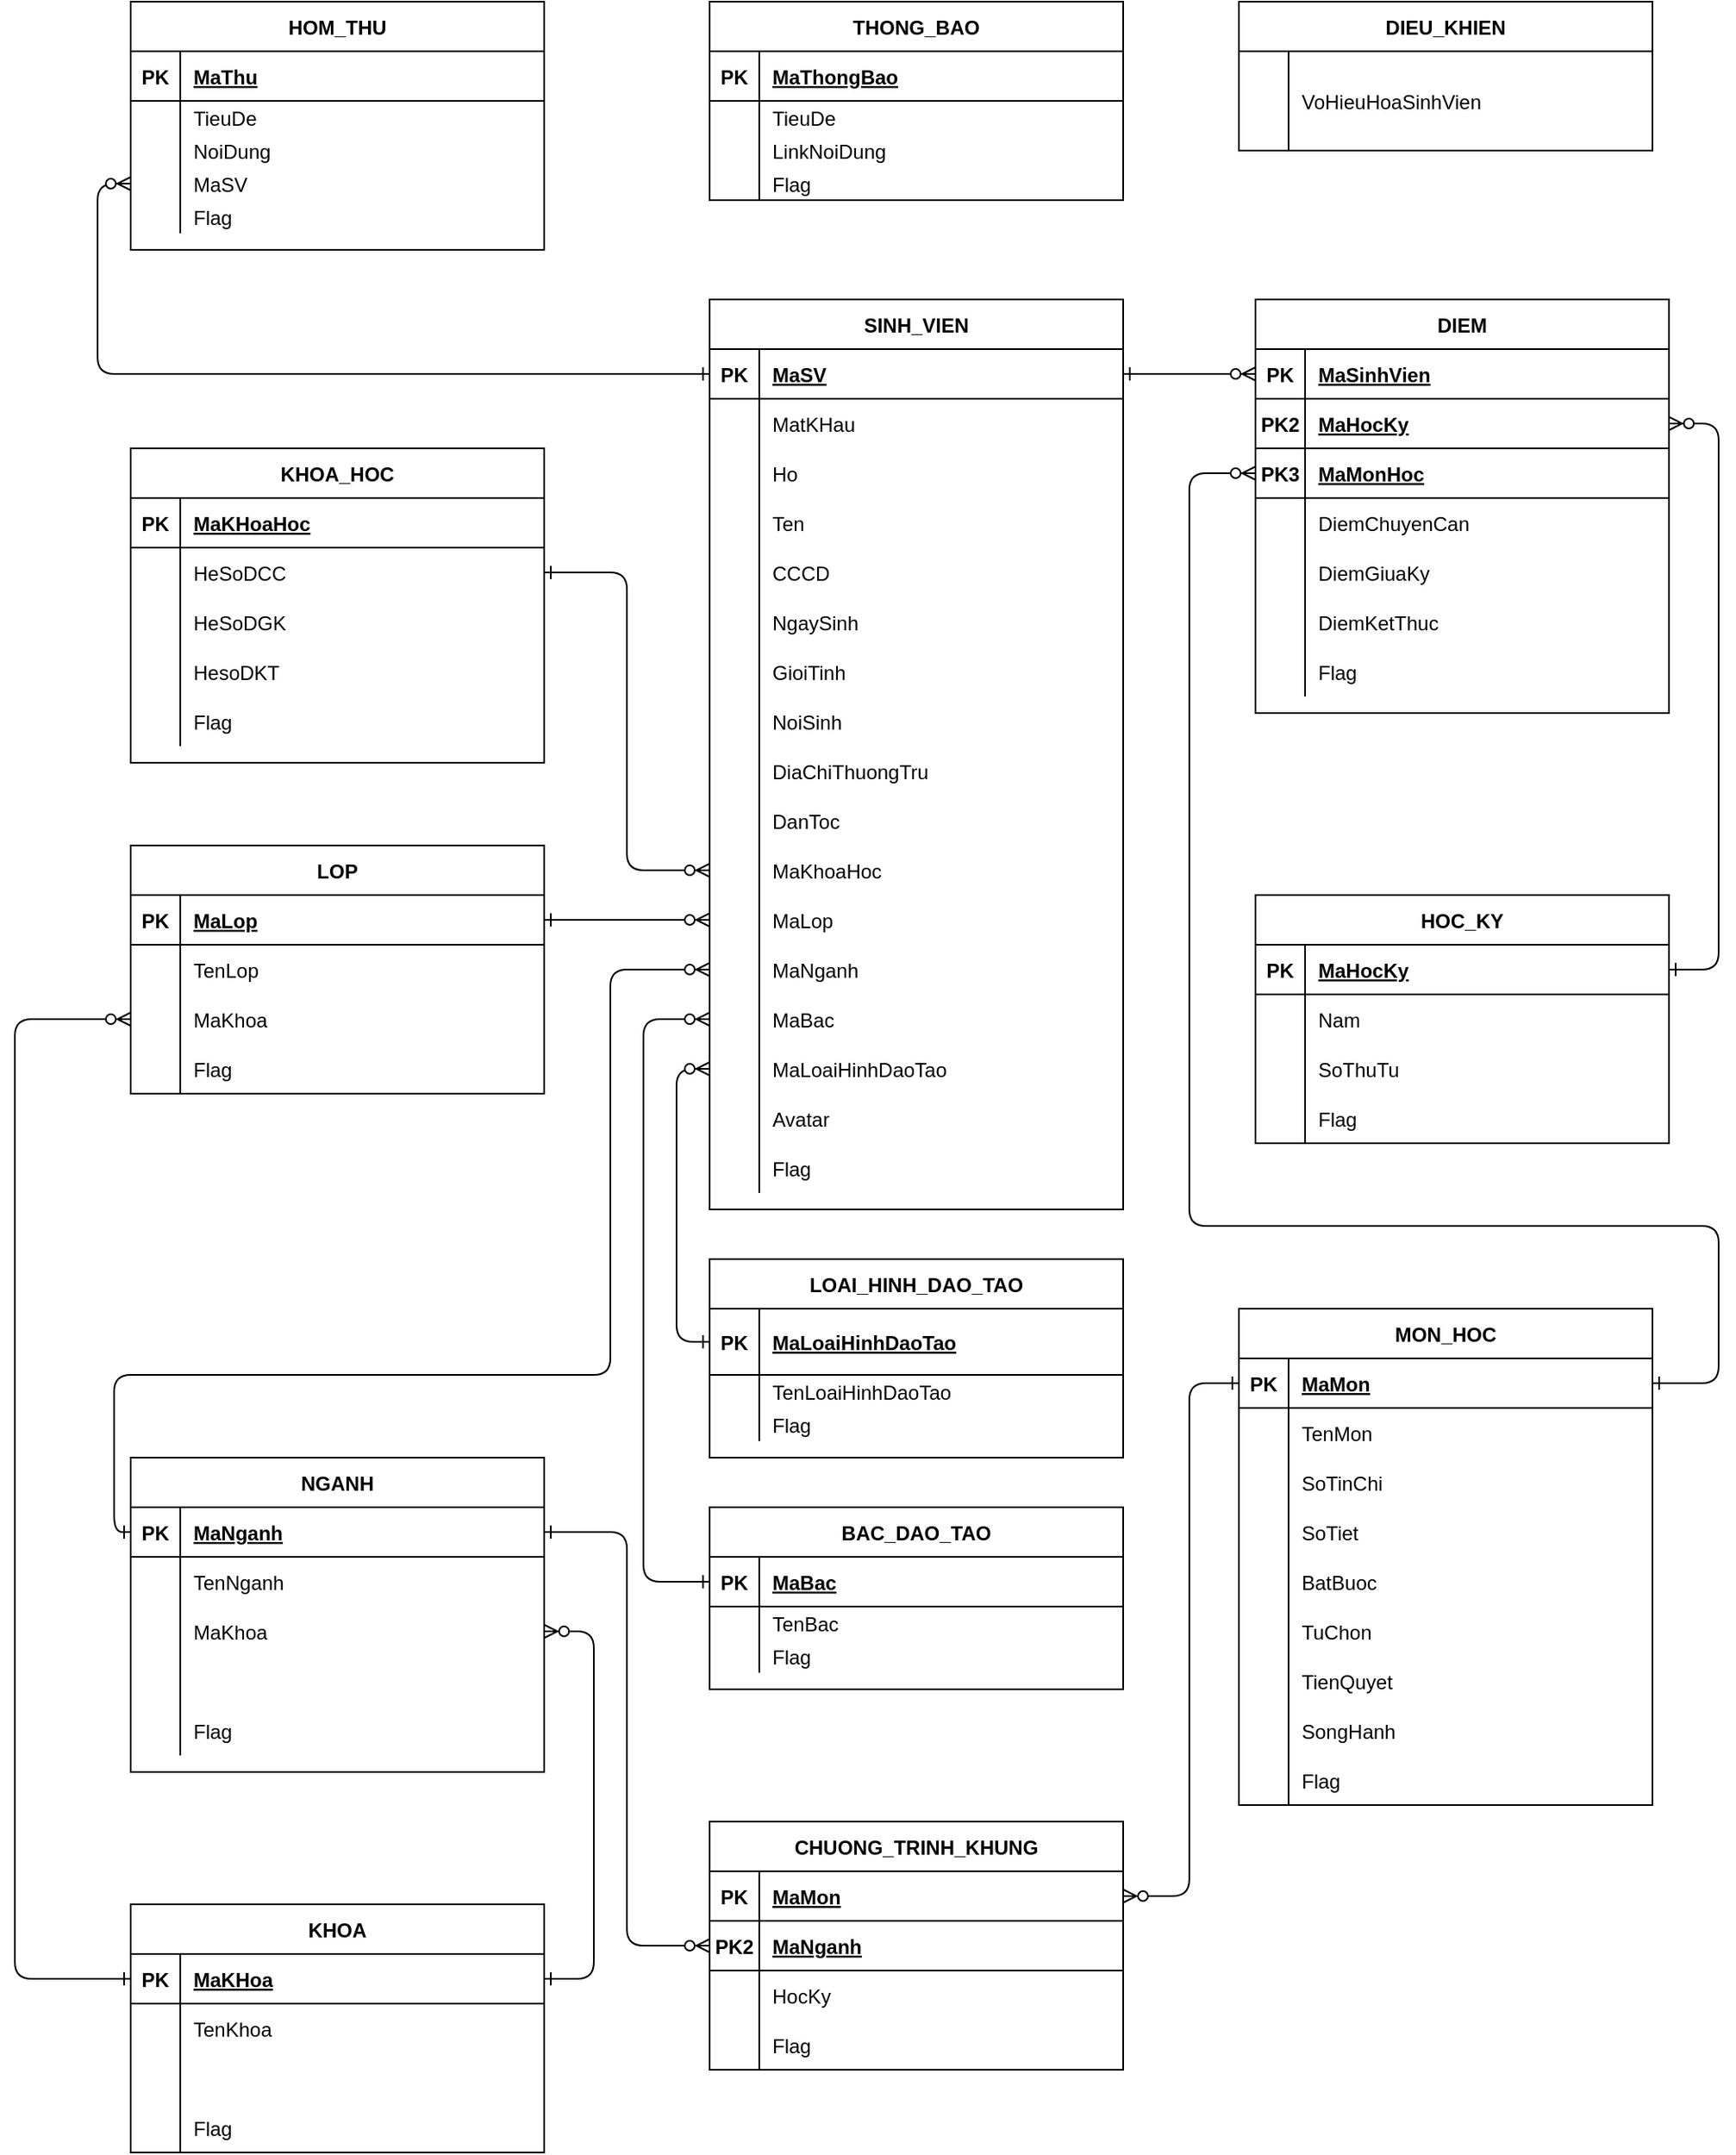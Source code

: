 <mxfile version="20.8.16" type="device"><diagram id="R2lEEEUBdFMjLlhIrx00" name="Page-1"><mxGraphModel dx="3220" dy="1364" grid="1" gridSize="10" guides="1" tooltips="1" connect="1" arrows="1" fold="1" page="1" pageScale="1" pageWidth="850" pageHeight="1100" math="0" shadow="0" extFonts="Permanent Marker^https://fonts.googleapis.com/css?family=Permanent+Marker"><root><mxCell id="0"/><mxCell id="1" parent="0"/><mxCell id="C-vyLk0tnHw3VtMMgP7b-1" value="" style="edgeStyle=orthogonalEdgeStyle;endArrow=ERzeroToMany;startArrow=ERone;endFill=1;startFill=0;exitX=1;exitY=0.5;exitDx=0;exitDy=0;entryX=0;entryY=0.5;entryDx=0;entryDy=0;" parent="1" source="ZDIuIkpEtC9pPob0o2Sv-15" target="ZDIuIkpEtC9pPob0o2Sv-101" edge="1"><mxGeometry width="100" height="100" relative="1" as="geometry"><mxPoint x="880" y="1290" as="sourcePoint"/><mxPoint x="980" y="1190" as="targetPoint"/></mxGeometry></mxCell><mxCell id="C-vyLk0tnHw3VtMMgP7b-12" value="" style="edgeStyle=entityRelationEdgeStyle;endArrow=ERzeroToMany;startArrow=ERone;endFill=1;startFill=0;entryX=0;entryY=0.5;entryDx=0;entryDy=0;" parent="1" source="C-vyLk0tnHw3VtMMgP7b-3" target="C-vyLk0tnHw3VtMMgP7b-14" edge="1"><mxGeometry width="100" height="100" relative="1" as="geometry"><mxPoint x="940" y="750" as="sourcePoint"/><mxPoint x="1000" y="775" as="targetPoint"/></mxGeometry></mxCell><mxCell id="C-vyLk0tnHw3VtMMgP7b-2" value="SINH_VIEN" style="shape=table;startSize=30;container=1;collapsible=1;childLayout=tableLayout;fixedRows=1;rowLines=0;fontStyle=1;align=center;resizeLast=1;" parent="1" vertex="1"><mxGeometry x="940" y="640" width="250" height="550" as="geometry"/></mxCell><mxCell id="C-vyLk0tnHw3VtMMgP7b-3" value="" style="shape=partialRectangle;collapsible=0;dropTarget=0;pointerEvents=0;fillColor=none;points=[[0,0.5],[1,0.5]];portConstraint=eastwest;top=0;left=0;right=0;bottom=1;" parent="C-vyLk0tnHw3VtMMgP7b-2" vertex="1"><mxGeometry y="30" width="250" height="30" as="geometry"/></mxCell><mxCell id="C-vyLk0tnHw3VtMMgP7b-4" value="PK" style="shape=partialRectangle;overflow=hidden;connectable=0;fillColor=none;top=0;left=0;bottom=0;right=0;fontStyle=1;" parent="C-vyLk0tnHw3VtMMgP7b-3" vertex="1"><mxGeometry width="30" height="30" as="geometry"><mxRectangle width="30" height="30" as="alternateBounds"/></mxGeometry></mxCell><mxCell id="C-vyLk0tnHw3VtMMgP7b-5" value="MaSV" style="shape=partialRectangle;overflow=hidden;connectable=0;fillColor=none;top=0;left=0;bottom=0;right=0;align=left;spacingLeft=6;fontStyle=5;" parent="C-vyLk0tnHw3VtMMgP7b-3" vertex="1"><mxGeometry x="30" width="220" height="30" as="geometry"><mxRectangle width="220" height="30" as="alternateBounds"/></mxGeometry></mxCell><mxCell id="C-vyLk0tnHw3VtMMgP7b-6" value="" style="shape=partialRectangle;collapsible=0;dropTarget=0;pointerEvents=0;fillColor=none;points=[[0,0.5],[1,0.5]];portConstraint=eastwest;top=0;left=0;right=0;bottom=0;" parent="C-vyLk0tnHw3VtMMgP7b-2" vertex="1"><mxGeometry y="60" width="250" height="30" as="geometry"/></mxCell><mxCell id="C-vyLk0tnHw3VtMMgP7b-7" value="" style="shape=partialRectangle;overflow=hidden;connectable=0;fillColor=none;top=0;left=0;bottom=0;right=0;" parent="C-vyLk0tnHw3VtMMgP7b-6" vertex="1"><mxGeometry width="30" height="30" as="geometry"><mxRectangle width="30" height="30" as="alternateBounds"/></mxGeometry></mxCell><mxCell id="C-vyLk0tnHw3VtMMgP7b-8" value="MatKHau" style="shape=partialRectangle;overflow=hidden;connectable=0;fillColor=none;top=0;left=0;bottom=0;right=0;align=left;spacingLeft=6;" parent="C-vyLk0tnHw3VtMMgP7b-6" vertex="1"><mxGeometry x="30" width="220" height="30" as="geometry"><mxRectangle width="220" height="30" as="alternateBounds"/></mxGeometry></mxCell><mxCell id="OKlwzS4zhxmEdYTc0QrO-93" value="" style="shape=partialRectangle;collapsible=0;dropTarget=0;pointerEvents=0;fillColor=none;points=[[0,0.5],[1,0.5]];portConstraint=eastwest;top=0;left=0;right=0;bottom=0;" vertex="1" parent="C-vyLk0tnHw3VtMMgP7b-2"><mxGeometry y="90" width="250" height="30" as="geometry"/></mxCell><mxCell id="OKlwzS4zhxmEdYTc0QrO-94" value="" style="shape=partialRectangle;overflow=hidden;connectable=0;fillColor=none;top=0;left=0;bottom=0;right=0;" vertex="1" parent="OKlwzS4zhxmEdYTc0QrO-93"><mxGeometry width="30" height="30" as="geometry"><mxRectangle width="30" height="30" as="alternateBounds"/></mxGeometry></mxCell><mxCell id="OKlwzS4zhxmEdYTc0QrO-95" value="Ho" style="shape=partialRectangle;overflow=hidden;connectable=0;fillColor=none;top=0;left=0;bottom=0;right=0;align=left;spacingLeft=6;" vertex="1" parent="OKlwzS4zhxmEdYTc0QrO-93"><mxGeometry x="30" width="220" height="30" as="geometry"><mxRectangle width="220" height="30" as="alternateBounds"/></mxGeometry></mxCell><mxCell id="C-vyLk0tnHw3VtMMgP7b-9" value="" style="shape=partialRectangle;collapsible=0;dropTarget=0;pointerEvents=0;fillColor=none;points=[[0,0.5],[1,0.5]];portConstraint=eastwest;top=0;left=0;right=0;bottom=0;" parent="C-vyLk0tnHw3VtMMgP7b-2" vertex="1"><mxGeometry y="120" width="250" height="30" as="geometry"/></mxCell><mxCell id="C-vyLk0tnHw3VtMMgP7b-10" value="" style="shape=partialRectangle;overflow=hidden;connectable=0;fillColor=none;top=0;left=0;bottom=0;right=0;" parent="C-vyLk0tnHw3VtMMgP7b-9" vertex="1"><mxGeometry width="30" height="30" as="geometry"><mxRectangle width="30" height="30" as="alternateBounds"/></mxGeometry></mxCell><mxCell id="C-vyLk0tnHw3VtMMgP7b-11" value="Ten" style="shape=partialRectangle;overflow=hidden;connectable=0;fillColor=none;top=0;left=0;bottom=0;right=0;align=left;spacingLeft=6;" parent="C-vyLk0tnHw3VtMMgP7b-9" vertex="1"><mxGeometry x="30" width="220" height="30" as="geometry"><mxRectangle width="220" height="30" as="alternateBounds"/></mxGeometry></mxCell><mxCell id="ZDIuIkpEtC9pPob0o2Sv-30" value="" style="shape=partialRectangle;collapsible=0;dropTarget=0;pointerEvents=0;fillColor=none;points=[[0,0.5],[1,0.5]];portConstraint=eastwest;top=0;left=0;right=0;bottom=0;" parent="C-vyLk0tnHw3VtMMgP7b-2" vertex="1"><mxGeometry y="150" width="250" height="30" as="geometry"/></mxCell><mxCell id="ZDIuIkpEtC9pPob0o2Sv-31" value="" style="shape=partialRectangle;overflow=hidden;connectable=0;fillColor=none;top=0;left=0;bottom=0;right=0;" parent="ZDIuIkpEtC9pPob0o2Sv-30" vertex="1"><mxGeometry width="30" height="30" as="geometry"><mxRectangle width="30" height="30" as="alternateBounds"/></mxGeometry></mxCell><mxCell id="ZDIuIkpEtC9pPob0o2Sv-32" value="CCCD" style="shape=partialRectangle;overflow=hidden;connectable=0;fillColor=none;top=0;left=0;bottom=0;right=0;align=left;spacingLeft=6;" parent="ZDIuIkpEtC9pPob0o2Sv-30" vertex="1"><mxGeometry x="30" width="220" height="30" as="geometry"><mxRectangle width="220" height="30" as="alternateBounds"/></mxGeometry></mxCell><mxCell id="ZDIuIkpEtC9pPob0o2Sv-33" value="" style="shape=partialRectangle;collapsible=0;dropTarget=0;pointerEvents=0;fillColor=none;points=[[0,0.5],[1,0.5]];portConstraint=eastwest;top=0;left=0;right=0;bottom=0;" parent="C-vyLk0tnHw3VtMMgP7b-2" vertex="1"><mxGeometry y="180" width="250" height="30" as="geometry"/></mxCell><mxCell id="ZDIuIkpEtC9pPob0o2Sv-34" value="" style="shape=partialRectangle;overflow=hidden;connectable=0;fillColor=none;top=0;left=0;bottom=0;right=0;" parent="ZDIuIkpEtC9pPob0o2Sv-33" vertex="1"><mxGeometry width="30" height="30" as="geometry"><mxRectangle width="30" height="30" as="alternateBounds"/></mxGeometry></mxCell><mxCell id="ZDIuIkpEtC9pPob0o2Sv-35" value="NgaySinh" style="shape=partialRectangle;overflow=hidden;connectable=0;fillColor=none;top=0;left=0;bottom=0;right=0;align=left;spacingLeft=6;" parent="ZDIuIkpEtC9pPob0o2Sv-33" vertex="1"><mxGeometry x="30" width="220" height="30" as="geometry"><mxRectangle width="220" height="30" as="alternateBounds"/></mxGeometry></mxCell><mxCell id="OKlwzS4zhxmEdYTc0QrO-1" value="" style="shape=partialRectangle;collapsible=0;dropTarget=0;pointerEvents=0;fillColor=none;points=[[0,0.5],[1,0.5]];portConstraint=eastwest;top=0;left=0;right=0;bottom=0;" vertex="1" parent="C-vyLk0tnHw3VtMMgP7b-2"><mxGeometry y="210" width="250" height="30" as="geometry"/></mxCell><mxCell id="OKlwzS4zhxmEdYTc0QrO-2" value="" style="shape=partialRectangle;overflow=hidden;connectable=0;fillColor=none;top=0;left=0;bottom=0;right=0;" vertex="1" parent="OKlwzS4zhxmEdYTc0QrO-1"><mxGeometry width="30" height="30" as="geometry"><mxRectangle width="30" height="30" as="alternateBounds"/></mxGeometry></mxCell><mxCell id="OKlwzS4zhxmEdYTc0QrO-3" value="GioiTinh" style="shape=partialRectangle;overflow=hidden;connectable=0;fillColor=none;top=0;left=0;bottom=0;right=0;align=left;spacingLeft=6;" vertex="1" parent="OKlwzS4zhxmEdYTc0QrO-1"><mxGeometry x="30" width="220" height="30" as="geometry"><mxRectangle width="220" height="30" as="alternateBounds"/></mxGeometry></mxCell><mxCell id="ZDIuIkpEtC9pPob0o2Sv-36" value="" style="shape=partialRectangle;collapsible=0;dropTarget=0;pointerEvents=0;fillColor=none;points=[[0,0.5],[1,0.5]];portConstraint=eastwest;top=0;left=0;right=0;bottom=0;" parent="C-vyLk0tnHw3VtMMgP7b-2" vertex="1"><mxGeometry y="240" width="250" height="30" as="geometry"/></mxCell><mxCell id="ZDIuIkpEtC9pPob0o2Sv-37" value="" style="shape=partialRectangle;overflow=hidden;connectable=0;fillColor=none;top=0;left=0;bottom=0;right=0;" parent="ZDIuIkpEtC9pPob0o2Sv-36" vertex="1"><mxGeometry width="30" height="30" as="geometry"><mxRectangle width="30" height="30" as="alternateBounds"/></mxGeometry></mxCell><mxCell id="ZDIuIkpEtC9pPob0o2Sv-38" value="NoiSinh" style="shape=partialRectangle;overflow=hidden;connectable=0;fillColor=none;top=0;left=0;bottom=0;right=0;align=left;spacingLeft=6;" parent="ZDIuIkpEtC9pPob0o2Sv-36" vertex="1"><mxGeometry x="30" width="220" height="30" as="geometry"><mxRectangle width="220" height="30" as="alternateBounds"/></mxGeometry></mxCell><mxCell id="ZDIuIkpEtC9pPob0o2Sv-39" value="" style="shape=partialRectangle;collapsible=0;dropTarget=0;pointerEvents=0;fillColor=none;points=[[0,0.5],[1,0.5]];portConstraint=eastwest;top=0;left=0;right=0;bottom=0;" parent="C-vyLk0tnHw3VtMMgP7b-2" vertex="1"><mxGeometry y="270" width="250" height="30" as="geometry"/></mxCell><mxCell id="ZDIuIkpEtC9pPob0o2Sv-40" value="" style="shape=partialRectangle;overflow=hidden;connectable=0;fillColor=none;top=0;left=0;bottom=0;right=0;" parent="ZDIuIkpEtC9pPob0o2Sv-39" vertex="1"><mxGeometry width="30" height="30" as="geometry"><mxRectangle width="30" height="30" as="alternateBounds"/></mxGeometry></mxCell><mxCell id="ZDIuIkpEtC9pPob0o2Sv-41" value="DiaChiThuongTru" style="shape=partialRectangle;overflow=hidden;connectable=0;fillColor=none;top=0;left=0;bottom=0;right=0;align=left;spacingLeft=6;" parent="ZDIuIkpEtC9pPob0o2Sv-39" vertex="1"><mxGeometry x="30" width="220" height="30" as="geometry"><mxRectangle width="220" height="30" as="alternateBounds"/></mxGeometry></mxCell><mxCell id="ZDIuIkpEtC9pPob0o2Sv-86" value="" style="shape=partialRectangle;collapsible=0;dropTarget=0;pointerEvents=0;fillColor=none;points=[[0,0.5],[1,0.5]];portConstraint=eastwest;top=0;left=0;right=0;bottom=0;" parent="C-vyLk0tnHw3VtMMgP7b-2" vertex="1"><mxGeometry y="300" width="250" height="30" as="geometry"/></mxCell><mxCell id="ZDIuIkpEtC9pPob0o2Sv-87" value="" style="shape=partialRectangle;overflow=hidden;connectable=0;fillColor=none;top=0;left=0;bottom=0;right=0;" parent="ZDIuIkpEtC9pPob0o2Sv-86" vertex="1"><mxGeometry width="30" height="30" as="geometry"><mxRectangle width="30" height="30" as="alternateBounds"/></mxGeometry></mxCell><mxCell id="ZDIuIkpEtC9pPob0o2Sv-88" value="DanToc" style="shape=partialRectangle;overflow=hidden;connectable=0;fillColor=none;top=0;left=0;bottom=0;right=0;align=left;spacingLeft=6;" parent="ZDIuIkpEtC9pPob0o2Sv-86" vertex="1"><mxGeometry x="30" width="220" height="30" as="geometry"><mxRectangle width="220" height="30" as="alternateBounds"/></mxGeometry></mxCell><mxCell id="ZDIuIkpEtC9pPob0o2Sv-101" value="" style="shape=partialRectangle;collapsible=0;dropTarget=0;pointerEvents=0;fillColor=none;points=[[0,0.5],[1,0.5]];portConstraint=eastwest;top=0;left=0;right=0;bottom=0;" parent="C-vyLk0tnHw3VtMMgP7b-2" vertex="1"><mxGeometry y="330" width="250" height="30" as="geometry"/></mxCell><mxCell id="ZDIuIkpEtC9pPob0o2Sv-102" value="" style="shape=partialRectangle;overflow=hidden;connectable=0;fillColor=none;top=0;left=0;bottom=0;right=0;" parent="ZDIuIkpEtC9pPob0o2Sv-101" vertex="1"><mxGeometry width="30" height="30" as="geometry"><mxRectangle width="30" height="30" as="alternateBounds"/></mxGeometry></mxCell><mxCell id="ZDIuIkpEtC9pPob0o2Sv-103" value="MaKhoaHoc" style="shape=partialRectangle;overflow=hidden;connectable=0;fillColor=none;top=0;left=0;bottom=0;right=0;align=left;spacingLeft=6;" parent="ZDIuIkpEtC9pPob0o2Sv-101" vertex="1"><mxGeometry x="30" width="220" height="30" as="geometry"><mxRectangle width="220" height="30" as="alternateBounds"/></mxGeometry></mxCell><mxCell id="ZDIuIkpEtC9pPob0o2Sv-89" value="" style="shape=partialRectangle;collapsible=0;dropTarget=0;pointerEvents=0;fillColor=none;points=[[0,0.5],[1,0.5]];portConstraint=eastwest;top=0;left=0;right=0;bottom=0;" parent="C-vyLk0tnHw3VtMMgP7b-2" vertex="1"><mxGeometry y="360" width="250" height="30" as="geometry"/></mxCell><mxCell id="ZDIuIkpEtC9pPob0o2Sv-90" value="" style="shape=partialRectangle;overflow=hidden;connectable=0;fillColor=none;top=0;left=0;bottom=0;right=0;" parent="ZDIuIkpEtC9pPob0o2Sv-89" vertex="1"><mxGeometry width="30" height="30" as="geometry"><mxRectangle width="30" height="30" as="alternateBounds"/></mxGeometry></mxCell><mxCell id="ZDIuIkpEtC9pPob0o2Sv-91" value="MaLop" style="shape=partialRectangle;overflow=hidden;connectable=0;fillColor=none;top=0;left=0;bottom=0;right=0;align=left;spacingLeft=6;" parent="ZDIuIkpEtC9pPob0o2Sv-89" vertex="1"><mxGeometry x="30" width="220" height="30" as="geometry"><mxRectangle width="220" height="30" as="alternateBounds"/></mxGeometry></mxCell><mxCell id="ZDIuIkpEtC9pPob0o2Sv-92" value="" style="shape=partialRectangle;collapsible=0;dropTarget=0;pointerEvents=0;fillColor=none;points=[[0,0.5],[1,0.5]];portConstraint=eastwest;top=0;left=0;right=0;bottom=0;" parent="C-vyLk0tnHw3VtMMgP7b-2" vertex="1"><mxGeometry y="390" width="250" height="30" as="geometry"/></mxCell><mxCell id="ZDIuIkpEtC9pPob0o2Sv-93" value="" style="shape=partialRectangle;overflow=hidden;connectable=0;fillColor=none;top=0;left=0;bottom=0;right=0;" parent="ZDIuIkpEtC9pPob0o2Sv-92" vertex="1"><mxGeometry width="30" height="30" as="geometry"><mxRectangle width="30" height="30" as="alternateBounds"/></mxGeometry></mxCell><mxCell id="ZDIuIkpEtC9pPob0o2Sv-94" value="MaNganh" style="shape=partialRectangle;overflow=hidden;connectable=0;fillColor=none;top=0;left=0;bottom=0;right=0;align=left;spacingLeft=6;" parent="ZDIuIkpEtC9pPob0o2Sv-92" vertex="1"><mxGeometry x="30" width="220" height="30" as="geometry"><mxRectangle width="220" height="30" as="alternateBounds"/></mxGeometry></mxCell><mxCell id="ZDIuIkpEtC9pPob0o2Sv-95" value="" style="shape=partialRectangle;collapsible=0;dropTarget=0;pointerEvents=0;fillColor=none;points=[[0,0.5],[1,0.5]];portConstraint=eastwest;top=0;left=0;right=0;bottom=0;" parent="C-vyLk0tnHw3VtMMgP7b-2" vertex="1"><mxGeometry y="420" width="250" height="30" as="geometry"/></mxCell><mxCell id="ZDIuIkpEtC9pPob0o2Sv-96" value="" style="shape=partialRectangle;overflow=hidden;connectable=0;fillColor=none;top=0;left=0;bottom=0;right=0;" parent="ZDIuIkpEtC9pPob0o2Sv-95" vertex="1"><mxGeometry width="30" height="30" as="geometry"><mxRectangle width="30" height="30" as="alternateBounds"/></mxGeometry></mxCell><mxCell id="ZDIuIkpEtC9pPob0o2Sv-97" value="MaBac" style="shape=partialRectangle;overflow=hidden;connectable=0;fillColor=none;top=0;left=0;bottom=0;right=0;align=left;spacingLeft=6;" parent="ZDIuIkpEtC9pPob0o2Sv-95" vertex="1"><mxGeometry x="30" width="220" height="30" as="geometry"><mxRectangle width="220" height="30" as="alternateBounds"/></mxGeometry></mxCell><mxCell id="ZDIuIkpEtC9pPob0o2Sv-98" value="" style="shape=partialRectangle;collapsible=0;dropTarget=0;pointerEvents=0;fillColor=none;points=[[0,0.5],[1,0.5]];portConstraint=eastwest;top=0;left=0;right=0;bottom=0;" parent="C-vyLk0tnHw3VtMMgP7b-2" vertex="1"><mxGeometry y="450" width="250" height="30" as="geometry"/></mxCell><mxCell id="ZDIuIkpEtC9pPob0o2Sv-99" value="" style="shape=partialRectangle;overflow=hidden;connectable=0;fillColor=none;top=0;left=0;bottom=0;right=0;" parent="ZDIuIkpEtC9pPob0o2Sv-98" vertex="1"><mxGeometry width="30" height="30" as="geometry"><mxRectangle width="30" height="30" as="alternateBounds"/></mxGeometry></mxCell><mxCell id="ZDIuIkpEtC9pPob0o2Sv-100" value="MaLoaiHinhDaoTao" style="shape=partialRectangle;overflow=hidden;connectable=0;fillColor=none;top=0;left=0;bottom=0;right=0;align=left;spacingLeft=6;" parent="ZDIuIkpEtC9pPob0o2Sv-98" vertex="1"><mxGeometry x="30" width="220" height="30" as="geometry"><mxRectangle width="220" height="30" as="alternateBounds"/></mxGeometry></mxCell><mxCell id="ZDIuIkpEtC9pPob0o2Sv-104" value="" style="shape=partialRectangle;collapsible=0;dropTarget=0;pointerEvents=0;fillColor=none;points=[[0,0.5],[1,0.5]];portConstraint=eastwest;top=0;left=0;right=0;bottom=0;" parent="C-vyLk0tnHw3VtMMgP7b-2" vertex="1"><mxGeometry y="480" width="250" height="30" as="geometry"/></mxCell><mxCell id="ZDIuIkpEtC9pPob0o2Sv-105" value="" style="shape=partialRectangle;overflow=hidden;connectable=0;fillColor=none;top=0;left=0;bottom=0;right=0;" parent="ZDIuIkpEtC9pPob0o2Sv-104" vertex="1"><mxGeometry width="30" height="30" as="geometry"><mxRectangle width="30" height="30" as="alternateBounds"/></mxGeometry></mxCell><mxCell id="ZDIuIkpEtC9pPob0o2Sv-106" value="Avatar" style="shape=partialRectangle;overflow=hidden;connectable=0;fillColor=none;top=0;left=0;bottom=0;right=0;align=left;spacingLeft=6;" parent="ZDIuIkpEtC9pPob0o2Sv-104" vertex="1"><mxGeometry x="30" width="220" height="30" as="geometry"><mxRectangle width="220" height="30" as="alternateBounds"/></mxGeometry></mxCell><mxCell id="ZDIuIkpEtC9pPob0o2Sv-107" value="" style="shape=partialRectangle;collapsible=0;dropTarget=0;pointerEvents=0;fillColor=none;points=[[0,0.5],[1,0.5]];portConstraint=eastwest;top=0;left=0;right=0;bottom=0;" parent="C-vyLk0tnHw3VtMMgP7b-2" vertex="1"><mxGeometry y="510" width="250" height="30" as="geometry"/></mxCell><mxCell id="ZDIuIkpEtC9pPob0o2Sv-108" value="" style="shape=partialRectangle;overflow=hidden;connectable=0;fillColor=none;top=0;left=0;bottom=0;right=0;" parent="ZDIuIkpEtC9pPob0o2Sv-107" vertex="1"><mxGeometry width="30" height="30" as="geometry"><mxRectangle width="30" height="30" as="alternateBounds"/></mxGeometry></mxCell><mxCell id="ZDIuIkpEtC9pPob0o2Sv-109" value="Flag" style="shape=partialRectangle;overflow=hidden;connectable=0;fillColor=none;top=0;left=0;bottom=0;right=0;align=left;spacingLeft=6;" parent="ZDIuIkpEtC9pPob0o2Sv-107" vertex="1"><mxGeometry x="30" width="220" height="30" as="geometry"><mxRectangle width="220" height="30" as="alternateBounds"/></mxGeometry></mxCell><mxCell id="C-vyLk0tnHw3VtMMgP7b-13" value="DIEM" style="shape=table;startSize=30;container=1;collapsible=1;childLayout=tableLayout;fixedRows=1;rowLines=0;fontStyle=1;align=center;resizeLast=1;" parent="1" vertex="1"><mxGeometry x="1270.0" y="640" width="250" height="250" as="geometry"/></mxCell><mxCell id="C-vyLk0tnHw3VtMMgP7b-14" value="" style="shape=partialRectangle;collapsible=0;dropTarget=0;pointerEvents=0;fillColor=none;points=[[0,0.5],[1,0.5]];portConstraint=eastwest;top=0;left=0;right=0;bottom=1;" parent="C-vyLk0tnHw3VtMMgP7b-13" vertex="1"><mxGeometry y="30" width="250" height="30" as="geometry"/></mxCell><mxCell id="C-vyLk0tnHw3VtMMgP7b-15" value="PK" style="shape=partialRectangle;overflow=hidden;connectable=0;fillColor=none;top=0;left=0;bottom=0;right=0;fontStyle=1;" parent="C-vyLk0tnHw3VtMMgP7b-14" vertex="1"><mxGeometry width="30" height="30" as="geometry"><mxRectangle width="30" height="30" as="alternateBounds"/></mxGeometry></mxCell><mxCell id="C-vyLk0tnHw3VtMMgP7b-16" value="MaSinhVien" style="shape=partialRectangle;overflow=hidden;connectable=0;fillColor=none;top=0;left=0;bottom=0;right=0;align=left;spacingLeft=6;fontStyle=5;" parent="C-vyLk0tnHw3VtMMgP7b-14" vertex="1"><mxGeometry x="30" width="220" height="30" as="geometry"><mxRectangle width="220" height="30" as="alternateBounds"/></mxGeometry></mxCell><mxCell id="OKlwzS4zhxmEdYTc0QrO-4" value="" style="shape=partialRectangle;collapsible=0;dropTarget=0;pointerEvents=0;fillColor=none;points=[[0,0.5],[1,0.5]];portConstraint=eastwest;top=0;left=0;right=0;bottom=1;" vertex="1" parent="C-vyLk0tnHw3VtMMgP7b-13"><mxGeometry y="60" width="250" height="30" as="geometry"/></mxCell><mxCell id="OKlwzS4zhxmEdYTc0QrO-5" value="PK2" style="shape=partialRectangle;overflow=hidden;connectable=0;fillColor=none;top=0;left=0;bottom=0;right=0;fontStyle=1;" vertex="1" parent="OKlwzS4zhxmEdYTc0QrO-4"><mxGeometry width="30" height="30" as="geometry"><mxRectangle width="30" height="30" as="alternateBounds"/></mxGeometry></mxCell><mxCell id="OKlwzS4zhxmEdYTc0QrO-6" value="MaHocKy" style="shape=partialRectangle;overflow=hidden;connectable=0;fillColor=none;top=0;left=0;bottom=0;right=0;align=left;spacingLeft=6;fontStyle=5;" vertex="1" parent="OKlwzS4zhxmEdYTc0QrO-4"><mxGeometry x="30" width="220" height="30" as="geometry"><mxRectangle width="220" height="30" as="alternateBounds"/></mxGeometry></mxCell><mxCell id="ZDIuIkpEtC9pPob0o2Sv-183" value="" style="shape=partialRectangle;collapsible=0;dropTarget=0;pointerEvents=0;fillColor=none;points=[[0,0.5],[1,0.5]];portConstraint=eastwest;top=0;left=0;right=0;bottom=1;" parent="C-vyLk0tnHw3VtMMgP7b-13" vertex="1"><mxGeometry y="90" width="250" height="30" as="geometry"/></mxCell><mxCell id="ZDIuIkpEtC9pPob0o2Sv-184" value="PK3" style="shape=partialRectangle;overflow=hidden;connectable=0;fillColor=none;top=0;left=0;bottom=0;right=0;fontStyle=1;" parent="ZDIuIkpEtC9pPob0o2Sv-183" vertex="1"><mxGeometry width="30" height="30" as="geometry"><mxRectangle width="30" height="30" as="alternateBounds"/></mxGeometry></mxCell><mxCell id="ZDIuIkpEtC9pPob0o2Sv-185" value="MaMonHoc" style="shape=partialRectangle;overflow=hidden;connectable=0;fillColor=none;top=0;left=0;bottom=0;right=0;align=left;spacingLeft=6;fontStyle=5;" parent="ZDIuIkpEtC9pPob0o2Sv-183" vertex="1"><mxGeometry x="30" width="220" height="30" as="geometry"><mxRectangle width="220" height="30" as="alternateBounds"/></mxGeometry></mxCell><mxCell id="C-vyLk0tnHw3VtMMgP7b-17" value="" style="shape=partialRectangle;collapsible=0;dropTarget=0;pointerEvents=0;fillColor=none;points=[[0,0.5],[1,0.5]];portConstraint=eastwest;top=0;left=0;right=0;bottom=0;" parent="C-vyLk0tnHw3VtMMgP7b-13" vertex="1"><mxGeometry y="120" width="250" height="30" as="geometry"/></mxCell><mxCell id="C-vyLk0tnHw3VtMMgP7b-18" value="" style="shape=partialRectangle;overflow=hidden;connectable=0;fillColor=none;top=0;left=0;bottom=0;right=0;" parent="C-vyLk0tnHw3VtMMgP7b-17" vertex="1"><mxGeometry width="30" height="30" as="geometry"><mxRectangle width="30" height="30" as="alternateBounds"/></mxGeometry></mxCell><mxCell id="C-vyLk0tnHw3VtMMgP7b-19" value="DiemChuyenCan" style="shape=partialRectangle;overflow=hidden;connectable=0;fillColor=none;top=0;left=0;bottom=0;right=0;align=left;spacingLeft=6;" parent="C-vyLk0tnHw3VtMMgP7b-17" vertex="1"><mxGeometry x="30" width="220" height="30" as="geometry"><mxRectangle width="220" height="30" as="alternateBounds"/></mxGeometry></mxCell><mxCell id="C-vyLk0tnHw3VtMMgP7b-20" value="" style="shape=partialRectangle;collapsible=0;dropTarget=0;pointerEvents=0;fillColor=none;points=[[0,0.5],[1,0.5]];portConstraint=eastwest;top=0;left=0;right=0;bottom=0;" parent="C-vyLk0tnHw3VtMMgP7b-13" vertex="1"><mxGeometry y="150" width="250" height="30" as="geometry"/></mxCell><mxCell id="C-vyLk0tnHw3VtMMgP7b-21" value="" style="shape=partialRectangle;overflow=hidden;connectable=0;fillColor=none;top=0;left=0;bottom=0;right=0;" parent="C-vyLk0tnHw3VtMMgP7b-20" vertex="1"><mxGeometry width="30" height="30" as="geometry"><mxRectangle width="30" height="30" as="alternateBounds"/></mxGeometry></mxCell><mxCell id="C-vyLk0tnHw3VtMMgP7b-22" value="DiemGiuaKy" style="shape=partialRectangle;overflow=hidden;connectable=0;fillColor=none;top=0;left=0;bottom=0;right=0;align=left;spacingLeft=6;" parent="C-vyLk0tnHw3VtMMgP7b-20" vertex="1"><mxGeometry x="30" width="220" height="30" as="geometry"><mxRectangle width="220" height="30" as="alternateBounds"/></mxGeometry></mxCell><mxCell id="ZDIuIkpEtC9pPob0o2Sv-186" value="" style="shape=partialRectangle;collapsible=0;dropTarget=0;pointerEvents=0;fillColor=none;points=[[0,0.5],[1,0.5]];portConstraint=eastwest;top=0;left=0;right=0;bottom=0;" parent="C-vyLk0tnHw3VtMMgP7b-13" vertex="1"><mxGeometry y="180" width="250" height="30" as="geometry"/></mxCell><mxCell id="ZDIuIkpEtC9pPob0o2Sv-187" value="" style="shape=partialRectangle;overflow=hidden;connectable=0;fillColor=none;top=0;left=0;bottom=0;right=0;" parent="ZDIuIkpEtC9pPob0o2Sv-186" vertex="1"><mxGeometry width="30" height="30" as="geometry"><mxRectangle width="30" height="30" as="alternateBounds"/></mxGeometry></mxCell><mxCell id="ZDIuIkpEtC9pPob0o2Sv-188" value="DiemKetThuc" style="shape=partialRectangle;overflow=hidden;connectable=0;fillColor=none;top=0;left=0;bottom=0;right=0;align=left;spacingLeft=6;" parent="ZDIuIkpEtC9pPob0o2Sv-186" vertex="1"><mxGeometry x="30" width="220" height="30" as="geometry"><mxRectangle width="220" height="30" as="alternateBounds"/></mxGeometry></mxCell><mxCell id="ZDIuIkpEtC9pPob0o2Sv-189" value="" style="shape=partialRectangle;collapsible=0;dropTarget=0;pointerEvents=0;fillColor=none;points=[[0,0.5],[1,0.5]];portConstraint=eastwest;top=0;left=0;right=0;bottom=0;" parent="C-vyLk0tnHw3VtMMgP7b-13" vertex="1"><mxGeometry y="210" width="250" height="30" as="geometry"/></mxCell><mxCell id="ZDIuIkpEtC9pPob0o2Sv-190" value="" style="shape=partialRectangle;overflow=hidden;connectable=0;fillColor=none;top=0;left=0;bottom=0;right=0;" parent="ZDIuIkpEtC9pPob0o2Sv-189" vertex="1"><mxGeometry width="30" height="30" as="geometry"><mxRectangle width="30" height="30" as="alternateBounds"/></mxGeometry></mxCell><mxCell id="ZDIuIkpEtC9pPob0o2Sv-191" value="Flag" style="shape=partialRectangle;overflow=hidden;connectable=0;fillColor=none;top=0;left=0;bottom=0;right=0;align=left;spacingLeft=6;" parent="ZDIuIkpEtC9pPob0o2Sv-189" vertex="1"><mxGeometry x="30" width="220" height="30" as="geometry"><mxRectangle width="220" height="30" as="alternateBounds"/></mxGeometry></mxCell><mxCell id="ZDIuIkpEtC9pPob0o2Sv-1" value="HOC_KY" style="shape=table;startSize=30;container=1;collapsible=1;childLayout=tableLayout;fixedRows=1;rowLines=0;fontStyle=1;align=center;resizeLast=1;" parent="1" vertex="1"><mxGeometry x="1270.0" y="1000" width="250" height="150" as="geometry"/></mxCell><mxCell id="ZDIuIkpEtC9pPob0o2Sv-2" value="" style="shape=partialRectangle;collapsible=0;dropTarget=0;pointerEvents=0;fillColor=none;points=[[0,0.5],[1,0.5]];portConstraint=eastwest;top=0;left=0;right=0;bottom=1;" parent="ZDIuIkpEtC9pPob0o2Sv-1" vertex="1"><mxGeometry y="30" width="250" height="30" as="geometry"/></mxCell><mxCell id="ZDIuIkpEtC9pPob0o2Sv-3" value="PK" style="shape=partialRectangle;overflow=hidden;connectable=0;fillColor=none;top=0;left=0;bottom=0;right=0;fontStyle=1;" parent="ZDIuIkpEtC9pPob0o2Sv-2" vertex="1"><mxGeometry width="30" height="30" as="geometry"><mxRectangle width="30" height="30" as="alternateBounds"/></mxGeometry></mxCell><mxCell id="ZDIuIkpEtC9pPob0o2Sv-4" value="MaHocKy" style="shape=partialRectangle;overflow=hidden;connectable=0;fillColor=none;top=0;left=0;bottom=0;right=0;align=left;spacingLeft=6;fontStyle=5;" parent="ZDIuIkpEtC9pPob0o2Sv-2" vertex="1"><mxGeometry x="30" width="220" height="30" as="geometry"><mxRectangle width="220" height="30" as="alternateBounds"/></mxGeometry></mxCell><mxCell id="ZDIuIkpEtC9pPob0o2Sv-5" value="" style="shape=partialRectangle;collapsible=0;dropTarget=0;pointerEvents=0;fillColor=none;points=[[0,0.5],[1,0.5]];portConstraint=eastwest;top=0;left=0;right=0;bottom=0;" parent="ZDIuIkpEtC9pPob0o2Sv-1" vertex="1"><mxGeometry y="60" width="250" height="30" as="geometry"/></mxCell><mxCell id="ZDIuIkpEtC9pPob0o2Sv-6" value="" style="shape=partialRectangle;overflow=hidden;connectable=0;fillColor=none;top=0;left=0;bottom=0;right=0;" parent="ZDIuIkpEtC9pPob0o2Sv-5" vertex="1"><mxGeometry width="30" height="30" as="geometry"><mxRectangle width="30" height="30" as="alternateBounds"/></mxGeometry></mxCell><mxCell id="ZDIuIkpEtC9pPob0o2Sv-7" value="Nam" style="shape=partialRectangle;overflow=hidden;connectable=0;fillColor=none;top=0;left=0;bottom=0;right=0;align=left;spacingLeft=6;" parent="ZDIuIkpEtC9pPob0o2Sv-5" vertex="1"><mxGeometry x="30" width="220" height="30" as="geometry"><mxRectangle width="220" height="30" as="alternateBounds"/></mxGeometry></mxCell><mxCell id="ZDIuIkpEtC9pPob0o2Sv-8" value="" style="shape=partialRectangle;collapsible=0;dropTarget=0;pointerEvents=0;fillColor=none;points=[[0,0.5],[1,0.5]];portConstraint=eastwest;top=0;left=0;right=0;bottom=0;" parent="ZDIuIkpEtC9pPob0o2Sv-1" vertex="1"><mxGeometry y="90" width="250" height="30" as="geometry"/></mxCell><mxCell id="ZDIuIkpEtC9pPob0o2Sv-9" value="" style="shape=partialRectangle;overflow=hidden;connectable=0;fillColor=none;top=0;left=0;bottom=0;right=0;" parent="ZDIuIkpEtC9pPob0o2Sv-8" vertex="1"><mxGeometry width="30" height="30" as="geometry"><mxRectangle width="30" height="30" as="alternateBounds"/></mxGeometry></mxCell><mxCell id="ZDIuIkpEtC9pPob0o2Sv-10" value="SoThuTu" style="shape=partialRectangle;overflow=hidden;connectable=0;fillColor=none;top=0;left=0;bottom=0;right=0;align=left;spacingLeft=6;" parent="ZDIuIkpEtC9pPob0o2Sv-8" vertex="1"><mxGeometry x="30" width="220" height="30" as="geometry"><mxRectangle width="220" height="30" as="alternateBounds"/></mxGeometry></mxCell><mxCell id="ZDIuIkpEtC9pPob0o2Sv-192" value="" style="shape=partialRectangle;collapsible=0;dropTarget=0;pointerEvents=0;fillColor=none;points=[[0,0.5],[1,0.5]];portConstraint=eastwest;top=0;left=0;right=0;bottom=0;" parent="ZDIuIkpEtC9pPob0o2Sv-1" vertex="1"><mxGeometry y="120" width="250" height="30" as="geometry"/></mxCell><mxCell id="ZDIuIkpEtC9pPob0o2Sv-193" value="" style="shape=partialRectangle;overflow=hidden;connectable=0;fillColor=none;top=0;left=0;bottom=0;right=0;" parent="ZDIuIkpEtC9pPob0o2Sv-192" vertex="1"><mxGeometry width="30" height="30" as="geometry"><mxRectangle width="30" height="30" as="alternateBounds"/></mxGeometry></mxCell><mxCell id="ZDIuIkpEtC9pPob0o2Sv-194" value="Flag" style="shape=partialRectangle;overflow=hidden;connectable=0;fillColor=none;top=0;left=0;bottom=0;right=0;align=left;spacingLeft=6;" parent="ZDIuIkpEtC9pPob0o2Sv-192" vertex="1"><mxGeometry x="30" width="220" height="30" as="geometry"><mxRectangle width="220" height="30" as="alternateBounds"/></mxGeometry></mxCell><mxCell id="ZDIuIkpEtC9pPob0o2Sv-11" value="KHOA_HOC" style="shape=table;startSize=30;container=1;collapsible=1;childLayout=tableLayout;fixedRows=1;rowLines=0;fontStyle=1;align=center;resizeLast=1;" parent="1" vertex="1"><mxGeometry x="590" y="730" width="250" height="190" as="geometry"/></mxCell><mxCell id="ZDIuIkpEtC9pPob0o2Sv-12" value="" style="shape=partialRectangle;collapsible=0;dropTarget=0;pointerEvents=0;fillColor=none;points=[[0,0.5],[1,0.5]];portConstraint=eastwest;top=0;left=0;right=0;bottom=1;" parent="ZDIuIkpEtC9pPob0o2Sv-11" vertex="1"><mxGeometry y="30" width="250" height="30" as="geometry"/></mxCell><mxCell id="ZDIuIkpEtC9pPob0o2Sv-13" value="PK" style="shape=partialRectangle;overflow=hidden;connectable=0;fillColor=none;top=0;left=0;bottom=0;right=0;fontStyle=1;" parent="ZDIuIkpEtC9pPob0o2Sv-12" vertex="1"><mxGeometry width="30" height="30" as="geometry"><mxRectangle width="30" height="30" as="alternateBounds"/></mxGeometry></mxCell><mxCell id="ZDIuIkpEtC9pPob0o2Sv-14" value="MaKHoaHoc" style="shape=partialRectangle;overflow=hidden;connectable=0;fillColor=none;top=0;left=0;bottom=0;right=0;align=left;spacingLeft=6;fontStyle=5;" parent="ZDIuIkpEtC9pPob0o2Sv-12" vertex="1"><mxGeometry x="30" width="220" height="30" as="geometry"><mxRectangle width="220" height="30" as="alternateBounds"/></mxGeometry></mxCell><mxCell id="ZDIuIkpEtC9pPob0o2Sv-15" value="" style="shape=partialRectangle;collapsible=0;dropTarget=0;pointerEvents=0;fillColor=none;points=[[0,0.5],[1,0.5]];portConstraint=eastwest;top=0;left=0;right=0;bottom=0;" parent="ZDIuIkpEtC9pPob0o2Sv-11" vertex="1"><mxGeometry y="60" width="250" height="30" as="geometry"/></mxCell><mxCell id="ZDIuIkpEtC9pPob0o2Sv-16" value="" style="shape=partialRectangle;overflow=hidden;connectable=0;fillColor=none;top=0;left=0;bottom=0;right=0;" parent="ZDIuIkpEtC9pPob0o2Sv-15" vertex="1"><mxGeometry width="30" height="30" as="geometry"><mxRectangle width="30" height="30" as="alternateBounds"/></mxGeometry></mxCell><mxCell id="ZDIuIkpEtC9pPob0o2Sv-17" value="HeSoDCC" style="shape=partialRectangle;overflow=hidden;connectable=0;fillColor=none;top=0;left=0;bottom=0;right=0;align=left;spacingLeft=6;" parent="ZDIuIkpEtC9pPob0o2Sv-15" vertex="1"><mxGeometry x="30" width="220" height="30" as="geometry"><mxRectangle width="220" height="30" as="alternateBounds"/></mxGeometry></mxCell><mxCell id="ZDIuIkpEtC9pPob0o2Sv-18" value="" style="shape=partialRectangle;collapsible=0;dropTarget=0;pointerEvents=0;fillColor=none;points=[[0,0.5],[1,0.5]];portConstraint=eastwest;top=0;left=0;right=0;bottom=0;" parent="ZDIuIkpEtC9pPob0o2Sv-11" vertex="1"><mxGeometry y="90" width="250" height="30" as="geometry"/></mxCell><mxCell id="ZDIuIkpEtC9pPob0o2Sv-19" value="" style="shape=partialRectangle;overflow=hidden;connectable=0;fillColor=none;top=0;left=0;bottom=0;right=0;" parent="ZDIuIkpEtC9pPob0o2Sv-18" vertex="1"><mxGeometry width="30" height="30" as="geometry"><mxRectangle width="30" height="30" as="alternateBounds"/></mxGeometry></mxCell><mxCell id="ZDIuIkpEtC9pPob0o2Sv-20" value="HeSoDGK" style="shape=partialRectangle;overflow=hidden;connectable=0;fillColor=none;top=0;left=0;bottom=0;right=0;align=left;spacingLeft=6;" parent="ZDIuIkpEtC9pPob0o2Sv-18" vertex="1"><mxGeometry x="30" width="220" height="30" as="geometry"><mxRectangle width="220" height="30" as="alternateBounds"/></mxGeometry></mxCell><mxCell id="ZDIuIkpEtC9pPob0o2Sv-24" value="" style="shape=partialRectangle;collapsible=0;dropTarget=0;pointerEvents=0;fillColor=none;points=[[0,0.5],[1,0.5]];portConstraint=eastwest;top=0;left=0;right=0;bottom=0;" parent="ZDIuIkpEtC9pPob0o2Sv-11" vertex="1"><mxGeometry y="120" width="250" height="30" as="geometry"/></mxCell><mxCell id="ZDIuIkpEtC9pPob0o2Sv-25" value="" style="shape=partialRectangle;overflow=hidden;connectable=0;fillColor=none;top=0;left=0;bottom=0;right=0;" parent="ZDIuIkpEtC9pPob0o2Sv-24" vertex="1"><mxGeometry width="30" height="30" as="geometry"><mxRectangle width="30" height="30" as="alternateBounds"/></mxGeometry></mxCell><mxCell id="ZDIuIkpEtC9pPob0o2Sv-26" value="HesoDKT" style="shape=partialRectangle;overflow=hidden;connectable=0;fillColor=none;top=0;left=0;bottom=0;right=0;align=left;spacingLeft=6;" parent="ZDIuIkpEtC9pPob0o2Sv-24" vertex="1"><mxGeometry x="30" width="220" height="30" as="geometry"><mxRectangle width="220" height="30" as="alternateBounds"/></mxGeometry></mxCell><mxCell id="ZDIuIkpEtC9pPob0o2Sv-27" value="" style="shape=partialRectangle;collapsible=0;dropTarget=0;pointerEvents=0;fillColor=none;points=[[0,0.5],[1,0.5]];portConstraint=eastwest;top=0;left=0;right=0;bottom=0;" parent="ZDIuIkpEtC9pPob0o2Sv-11" vertex="1"><mxGeometry y="150" width="250" height="30" as="geometry"/></mxCell><mxCell id="ZDIuIkpEtC9pPob0o2Sv-28" value="" style="shape=partialRectangle;overflow=hidden;connectable=0;fillColor=none;top=0;left=0;bottom=0;right=0;" parent="ZDIuIkpEtC9pPob0o2Sv-27" vertex="1"><mxGeometry width="30" height="30" as="geometry"><mxRectangle width="30" height="30" as="alternateBounds"/></mxGeometry></mxCell><mxCell id="ZDIuIkpEtC9pPob0o2Sv-29" value="Flag" style="shape=partialRectangle;overflow=hidden;connectable=0;fillColor=none;top=0;left=0;bottom=0;right=0;align=left;spacingLeft=6;" parent="ZDIuIkpEtC9pPob0o2Sv-27" vertex="1"><mxGeometry x="30" width="220" height="30" as="geometry"><mxRectangle width="220" height="30" as="alternateBounds"/></mxGeometry></mxCell><mxCell id="ZDIuIkpEtC9pPob0o2Sv-113" value="LOP" style="shape=table;startSize=30;container=1;collapsible=1;childLayout=tableLayout;fixedRows=1;rowLines=0;fontStyle=1;align=center;resizeLast=1;" parent="1" vertex="1"><mxGeometry x="590" y="970" width="250" height="150" as="geometry"/></mxCell><mxCell id="ZDIuIkpEtC9pPob0o2Sv-114" value="" style="shape=partialRectangle;collapsible=0;dropTarget=0;pointerEvents=0;fillColor=none;points=[[0,0.5],[1,0.5]];portConstraint=eastwest;top=0;left=0;right=0;bottom=1;" parent="ZDIuIkpEtC9pPob0o2Sv-113" vertex="1"><mxGeometry y="30" width="250" height="30" as="geometry"/></mxCell><mxCell id="ZDIuIkpEtC9pPob0o2Sv-115" value="PK" style="shape=partialRectangle;overflow=hidden;connectable=0;fillColor=none;top=0;left=0;bottom=0;right=0;fontStyle=1;" parent="ZDIuIkpEtC9pPob0o2Sv-114" vertex="1"><mxGeometry width="30" height="30" as="geometry"><mxRectangle width="30" height="30" as="alternateBounds"/></mxGeometry></mxCell><mxCell id="ZDIuIkpEtC9pPob0o2Sv-116" value="MaLop" style="shape=partialRectangle;overflow=hidden;connectable=0;fillColor=none;top=0;left=0;bottom=0;right=0;align=left;spacingLeft=6;fontStyle=5;" parent="ZDIuIkpEtC9pPob0o2Sv-114" vertex="1"><mxGeometry x="30" width="220" height="30" as="geometry"><mxRectangle width="220" height="30" as="alternateBounds"/></mxGeometry></mxCell><mxCell id="ZDIuIkpEtC9pPob0o2Sv-117" value="" style="shape=partialRectangle;collapsible=0;dropTarget=0;pointerEvents=0;fillColor=none;points=[[0,0.5],[1,0.5]];portConstraint=eastwest;top=0;left=0;right=0;bottom=0;" parent="ZDIuIkpEtC9pPob0o2Sv-113" vertex="1"><mxGeometry y="60" width="250" height="30" as="geometry"/></mxCell><mxCell id="ZDIuIkpEtC9pPob0o2Sv-118" value="" style="shape=partialRectangle;overflow=hidden;connectable=0;fillColor=none;top=0;left=0;bottom=0;right=0;" parent="ZDIuIkpEtC9pPob0o2Sv-117" vertex="1"><mxGeometry width="30" height="30" as="geometry"><mxRectangle width="30" height="30" as="alternateBounds"/></mxGeometry></mxCell><mxCell id="ZDIuIkpEtC9pPob0o2Sv-119" value="TenLop" style="shape=partialRectangle;overflow=hidden;connectable=0;fillColor=none;top=0;left=0;bottom=0;right=0;align=left;spacingLeft=6;" parent="ZDIuIkpEtC9pPob0o2Sv-117" vertex="1"><mxGeometry x="30" width="220" height="30" as="geometry"><mxRectangle width="220" height="30" as="alternateBounds"/></mxGeometry></mxCell><mxCell id="ZDIuIkpEtC9pPob0o2Sv-120" value="" style="shape=partialRectangle;collapsible=0;dropTarget=0;pointerEvents=0;fillColor=none;points=[[0,0.5],[1,0.5]];portConstraint=eastwest;top=0;left=0;right=0;bottom=0;" parent="ZDIuIkpEtC9pPob0o2Sv-113" vertex="1"><mxGeometry y="90" width="250" height="30" as="geometry"/></mxCell><mxCell id="ZDIuIkpEtC9pPob0o2Sv-121" value="" style="shape=partialRectangle;overflow=hidden;connectable=0;fillColor=none;top=0;left=0;bottom=0;right=0;" parent="ZDIuIkpEtC9pPob0o2Sv-120" vertex="1"><mxGeometry width="30" height="30" as="geometry"><mxRectangle width="30" height="30" as="alternateBounds"/></mxGeometry></mxCell><mxCell id="ZDIuIkpEtC9pPob0o2Sv-122" value="MaKhoa" style="shape=partialRectangle;overflow=hidden;connectable=0;fillColor=none;top=0;left=0;bottom=0;right=0;align=left;spacingLeft=6;" parent="ZDIuIkpEtC9pPob0o2Sv-120" vertex="1"><mxGeometry x="30" width="220" height="30" as="geometry"><mxRectangle width="220" height="30" as="alternateBounds"/></mxGeometry></mxCell><mxCell id="ZDIuIkpEtC9pPob0o2Sv-126" value="" style="shape=partialRectangle;collapsible=0;dropTarget=0;pointerEvents=0;fillColor=none;points=[[0,0.5],[1,0.5]];portConstraint=eastwest;top=0;left=0;right=0;bottom=0;" parent="ZDIuIkpEtC9pPob0o2Sv-113" vertex="1"><mxGeometry y="120" width="250" height="30" as="geometry"/></mxCell><mxCell id="ZDIuIkpEtC9pPob0o2Sv-127" value="" style="shape=partialRectangle;overflow=hidden;connectable=0;fillColor=none;top=0;left=0;bottom=0;right=0;" parent="ZDIuIkpEtC9pPob0o2Sv-126" vertex="1"><mxGeometry width="30" height="30" as="geometry"><mxRectangle width="30" height="30" as="alternateBounds"/></mxGeometry></mxCell><mxCell id="ZDIuIkpEtC9pPob0o2Sv-128" value="Flag" style="shape=partialRectangle;overflow=hidden;connectable=0;fillColor=none;top=0;left=0;bottom=0;right=0;align=left;spacingLeft=6;" parent="ZDIuIkpEtC9pPob0o2Sv-126" vertex="1"><mxGeometry x="30" width="220" height="30" as="geometry"><mxRectangle width="220" height="30" as="alternateBounds"/></mxGeometry></mxCell><mxCell id="ZDIuIkpEtC9pPob0o2Sv-129" value="NGANH" style="shape=table;startSize=30;container=1;collapsible=1;childLayout=tableLayout;fixedRows=1;rowLines=0;fontStyle=1;align=center;resizeLast=1;" parent="1" vertex="1"><mxGeometry x="590" y="1340" width="250" height="190" as="geometry"/></mxCell><mxCell id="ZDIuIkpEtC9pPob0o2Sv-130" value="" style="shape=partialRectangle;collapsible=0;dropTarget=0;pointerEvents=0;fillColor=none;points=[[0,0.5],[1,0.5]];portConstraint=eastwest;top=0;left=0;right=0;bottom=1;" parent="ZDIuIkpEtC9pPob0o2Sv-129" vertex="1"><mxGeometry y="30" width="250" height="30" as="geometry"/></mxCell><mxCell id="ZDIuIkpEtC9pPob0o2Sv-131" value="PK" style="shape=partialRectangle;overflow=hidden;connectable=0;fillColor=none;top=0;left=0;bottom=0;right=0;fontStyle=1;" parent="ZDIuIkpEtC9pPob0o2Sv-130" vertex="1"><mxGeometry width="30" height="30" as="geometry"><mxRectangle width="30" height="30" as="alternateBounds"/></mxGeometry></mxCell><mxCell id="ZDIuIkpEtC9pPob0o2Sv-132" value="MaNganh" style="shape=partialRectangle;overflow=hidden;connectable=0;fillColor=none;top=0;left=0;bottom=0;right=0;align=left;spacingLeft=6;fontStyle=5;" parent="ZDIuIkpEtC9pPob0o2Sv-130" vertex="1"><mxGeometry x="30" width="220" height="30" as="geometry"><mxRectangle width="220" height="30" as="alternateBounds"/></mxGeometry></mxCell><mxCell id="ZDIuIkpEtC9pPob0o2Sv-133" value="" style="shape=partialRectangle;collapsible=0;dropTarget=0;pointerEvents=0;fillColor=none;points=[[0,0.5],[1,0.5]];portConstraint=eastwest;top=0;left=0;right=0;bottom=0;" parent="ZDIuIkpEtC9pPob0o2Sv-129" vertex="1"><mxGeometry y="60" width="250" height="30" as="geometry"/></mxCell><mxCell id="ZDIuIkpEtC9pPob0o2Sv-134" value="" style="shape=partialRectangle;overflow=hidden;connectable=0;fillColor=none;top=0;left=0;bottom=0;right=0;" parent="ZDIuIkpEtC9pPob0o2Sv-133" vertex="1"><mxGeometry width="30" height="30" as="geometry"><mxRectangle width="30" height="30" as="alternateBounds"/></mxGeometry></mxCell><mxCell id="ZDIuIkpEtC9pPob0o2Sv-135" value="TenNganh" style="shape=partialRectangle;overflow=hidden;connectable=0;fillColor=none;top=0;left=0;bottom=0;right=0;align=left;spacingLeft=6;" parent="ZDIuIkpEtC9pPob0o2Sv-133" vertex="1"><mxGeometry x="30" width="220" height="30" as="geometry"><mxRectangle width="220" height="30" as="alternateBounds"/></mxGeometry></mxCell><mxCell id="ZDIuIkpEtC9pPob0o2Sv-136" value="" style="shape=partialRectangle;collapsible=0;dropTarget=0;pointerEvents=0;fillColor=none;points=[[0,0.5],[1,0.5]];portConstraint=eastwest;top=0;left=0;right=0;bottom=0;" parent="ZDIuIkpEtC9pPob0o2Sv-129" vertex="1"><mxGeometry y="90" width="250" height="30" as="geometry"/></mxCell><mxCell id="ZDIuIkpEtC9pPob0o2Sv-137" value="" style="shape=partialRectangle;overflow=hidden;connectable=0;fillColor=none;top=0;left=0;bottom=0;right=0;" parent="ZDIuIkpEtC9pPob0o2Sv-136" vertex="1"><mxGeometry width="30" height="30" as="geometry"><mxRectangle width="30" height="30" as="alternateBounds"/></mxGeometry></mxCell><mxCell id="ZDIuIkpEtC9pPob0o2Sv-138" value="MaKhoa" style="shape=partialRectangle;overflow=hidden;connectable=0;fillColor=none;top=0;left=0;bottom=0;right=0;align=left;spacingLeft=6;" parent="ZDIuIkpEtC9pPob0o2Sv-136" vertex="1"><mxGeometry x="30" width="220" height="30" as="geometry"><mxRectangle width="220" height="30" as="alternateBounds"/></mxGeometry></mxCell><mxCell id="ZDIuIkpEtC9pPob0o2Sv-139" value="" style="shape=partialRectangle;collapsible=0;dropTarget=0;pointerEvents=0;fillColor=none;points=[[0,0.5],[1,0.5]];portConstraint=eastwest;top=0;left=0;right=0;bottom=0;" parent="ZDIuIkpEtC9pPob0o2Sv-129" vertex="1"><mxGeometry y="120" width="250" height="30" as="geometry"/></mxCell><mxCell id="ZDIuIkpEtC9pPob0o2Sv-140" value="" style="shape=partialRectangle;overflow=hidden;connectable=0;fillColor=none;top=0;left=0;bottom=0;right=0;" parent="ZDIuIkpEtC9pPob0o2Sv-139" vertex="1"><mxGeometry width="30" height="30" as="geometry"><mxRectangle width="30" height="30" as="alternateBounds"/></mxGeometry></mxCell><mxCell id="ZDIuIkpEtC9pPob0o2Sv-141" value="" style="shape=partialRectangle;overflow=hidden;connectable=0;fillColor=none;top=0;left=0;bottom=0;right=0;align=left;spacingLeft=6;" parent="ZDIuIkpEtC9pPob0o2Sv-139" vertex="1"><mxGeometry x="30" width="220" height="30" as="geometry"><mxRectangle width="220" height="30" as="alternateBounds"/></mxGeometry></mxCell><mxCell id="ZDIuIkpEtC9pPob0o2Sv-142" value="" style="shape=partialRectangle;collapsible=0;dropTarget=0;pointerEvents=0;fillColor=none;points=[[0,0.5],[1,0.5]];portConstraint=eastwest;top=0;left=0;right=0;bottom=0;" parent="ZDIuIkpEtC9pPob0o2Sv-129" vertex="1"><mxGeometry y="150" width="250" height="30" as="geometry"/></mxCell><mxCell id="ZDIuIkpEtC9pPob0o2Sv-143" value="" style="shape=partialRectangle;overflow=hidden;connectable=0;fillColor=none;top=0;left=0;bottom=0;right=0;" parent="ZDIuIkpEtC9pPob0o2Sv-142" vertex="1"><mxGeometry width="30" height="30" as="geometry"><mxRectangle width="30" height="30" as="alternateBounds"/></mxGeometry></mxCell><mxCell id="ZDIuIkpEtC9pPob0o2Sv-144" value="Flag" style="shape=partialRectangle;overflow=hidden;connectable=0;fillColor=none;top=0;left=0;bottom=0;right=0;align=left;spacingLeft=6;" parent="ZDIuIkpEtC9pPob0o2Sv-142" vertex="1"><mxGeometry x="30" width="220" height="30" as="geometry"><mxRectangle width="220" height="30" as="alternateBounds"/></mxGeometry></mxCell><mxCell id="ZDIuIkpEtC9pPob0o2Sv-145" value="KHOA" style="shape=table;startSize=30;container=1;collapsible=1;childLayout=tableLayout;fixedRows=1;rowLines=0;fontStyle=1;align=center;resizeLast=1;" parent="1" vertex="1"><mxGeometry x="590" y="1610" width="250" height="150" as="geometry"/></mxCell><mxCell id="ZDIuIkpEtC9pPob0o2Sv-146" value="" style="shape=partialRectangle;collapsible=0;dropTarget=0;pointerEvents=0;fillColor=none;points=[[0,0.5],[1,0.5]];portConstraint=eastwest;top=0;left=0;right=0;bottom=1;" parent="ZDIuIkpEtC9pPob0o2Sv-145" vertex="1"><mxGeometry y="30" width="250" height="30" as="geometry"/></mxCell><mxCell id="ZDIuIkpEtC9pPob0o2Sv-147" value="PK" style="shape=partialRectangle;overflow=hidden;connectable=0;fillColor=none;top=0;left=0;bottom=0;right=0;fontStyle=1;" parent="ZDIuIkpEtC9pPob0o2Sv-146" vertex="1"><mxGeometry width="30" height="30" as="geometry"><mxRectangle width="30" height="30" as="alternateBounds"/></mxGeometry></mxCell><mxCell id="ZDIuIkpEtC9pPob0o2Sv-148" value="MaKHoa" style="shape=partialRectangle;overflow=hidden;connectable=0;fillColor=none;top=0;left=0;bottom=0;right=0;align=left;spacingLeft=6;fontStyle=5;" parent="ZDIuIkpEtC9pPob0o2Sv-146" vertex="1"><mxGeometry x="30" width="220" height="30" as="geometry"><mxRectangle width="220" height="30" as="alternateBounds"/></mxGeometry></mxCell><mxCell id="ZDIuIkpEtC9pPob0o2Sv-149" value="" style="shape=partialRectangle;collapsible=0;dropTarget=0;pointerEvents=0;fillColor=none;points=[[0,0.5],[1,0.5]];portConstraint=eastwest;top=0;left=0;right=0;bottom=0;" parent="ZDIuIkpEtC9pPob0o2Sv-145" vertex="1"><mxGeometry y="60" width="250" height="30" as="geometry"/></mxCell><mxCell id="ZDIuIkpEtC9pPob0o2Sv-150" value="" style="shape=partialRectangle;overflow=hidden;connectable=0;fillColor=none;top=0;left=0;bottom=0;right=0;" parent="ZDIuIkpEtC9pPob0o2Sv-149" vertex="1"><mxGeometry width="30" height="30" as="geometry"><mxRectangle width="30" height="30" as="alternateBounds"/></mxGeometry></mxCell><mxCell id="ZDIuIkpEtC9pPob0o2Sv-151" value="TenKhoa" style="shape=partialRectangle;overflow=hidden;connectable=0;fillColor=none;top=0;left=0;bottom=0;right=0;align=left;spacingLeft=6;" parent="ZDIuIkpEtC9pPob0o2Sv-149" vertex="1"><mxGeometry x="30" width="220" height="30" as="geometry"><mxRectangle width="220" height="30" as="alternateBounds"/></mxGeometry></mxCell><mxCell id="ZDIuIkpEtC9pPob0o2Sv-152" value="" style="shape=partialRectangle;collapsible=0;dropTarget=0;pointerEvents=0;fillColor=none;points=[[0,0.5],[1,0.5]];portConstraint=eastwest;top=0;left=0;right=0;bottom=0;" parent="ZDIuIkpEtC9pPob0o2Sv-145" vertex="1"><mxGeometry y="90" width="250" height="30" as="geometry"/></mxCell><mxCell id="ZDIuIkpEtC9pPob0o2Sv-153" value="" style="shape=partialRectangle;overflow=hidden;connectable=0;fillColor=none;top=0;left=0;bottom=0;right=0;" parent="ZDIuIkpEtC9pPob0o2Sv-152" vertex="1"><mxGeometry width="30" height="30" as="geometry"><mxRectangle width="30" height="30" as="alternateBounds"/></mxGeometry></mxCell><mxCell id="ZDIuIkpEtC9pPob0o2Sv-154" value="" style="shape=partialRectangle;overflow=hidden;connectable=0;fillColor=none;top=0;left=0;bottom=0;right=0;align=left;spacingLeft=6;" parent="ZDIuIkpEtC9pPob0o2Sv-152" vertex="1"><mxGeometry x="30" width="220" height="30" as="geometry"><mxRectangle width="220" height="30" as="alternateBounds"/></mxGeometry></mxCell><mxCell id="ZDIuIkpEtC9pPob0o2Sv-158" value="" style="shape=partialRectangle;collapsible=0;dropTarget=0;pointerEvents=0;fillColor=none;points=[[0,0.5],[1,0.5]];portConstraint=eastwest;top=0;left=0;right=0;bottom=0;" parent="ZDIuIkpEtC9pPob0o2Sv-145" vertex="1"><mxGeometry y="120" width="250" height="30" as="geometry"/></mxCell><mxCell id="ZDIuIkpEtC9pPob0o2Sv-159" value="" style="shape=partialRectangle;overflow=hidden;connectable=0;fillColor=none;top=0;left=0;bottom=0;right=0;" parent="ZDIuIkpEtC9pPob0o2Sv-158" vertex="1"><mxGeometry width="30" height="30" as="geometry"><mxRectangle width="30" height="30" as="alternateBounds"/></mxGeometry></mxCell><mxCell id="ZDIuIkpEtC9pPob0o2Sv-160" value="Flag" style="shape=partialRectangle;overflow=hidden;connectable=0;fillColor=none;top=0;left=0;bottom=0;right=0;align=left;spacingLeft=6;" parent="ZDIuIkpEtC9pPob0o2Sv-158" vertex="1"><mxGeometry x="30" width="220" height="30" as="geometry"><mxRectangle width="220" height="30" as="alternateBounds"/></mxGeometry></mxCell><mxCell id="ZDIuIkpEtC9pPob0o2Sv-161" value="CHUONG_TRINH_KHUNG" style="shape=table;startSize=30;container=1;collapsible=1;childLayout=tableLayout;fixedRows=1;rowLines=0;fontStyle=1;align=center;resizeLast=1;" parent="1" vertex="1"><mxGeometry x="940" y="1560" width="250" height="150" as="geometry"/></mxCell><mxCell id="ZDIuIkpEtC9pPob0o2Sv-162" value="" style="shape=partialRectangle;collapsible=0;dropTarget=0;pointerEvents=0;fillColor=none;points=[[0,0.5],[1,0.5]];portConstraint=eastwest;top=0;left=0;right=0;bottom=1;" parent="ZDIuIkpEtC9pPob0o2Sv-161" vertex="1"><mxGeometry y="30" width="250" height="30" as="geometry"/></mxCell><mxCell id="ZDIuIkpEtC9pPob0o2Sv-163" value="PK" style="shape=partialRectangle;overflow=hidden;connectable=0;fillColor=none;top=0;left=0;bottom=0;right=0;fontStyle=1;" parent="ZDIuIkpEtC9pPob0o2Sv-162" vertex="1"><mxGeometry width="30" height="30" as="geometry"><mxRectangle width="30" height="30" as="alternateBounds"/></mxGeometry></mxCell><mxCell id="ZDIuIkpEtC9pPob0o2Sv-164" value="MaMon" style="shape=partialRectangle;overflow=hidden;connectable=0;fillColor=none;top=0;left=0;bottom=0;right=0;align=left;spacingLeft=6;fontStyle=5;" parent="ZDIuIkpEtC9pPob0o2Sv-162" vertex="1"><mxGeometry x="30" width="220" height="30" as="geometry"><mxRectangle width="220" height="30" as="alternateBounds"/></mxGeometry></mxCell><mxCell id="ZDIuIkpEtC9pPob0o2Sv-227" value="" style="shape=partialRectangle;collapsible=0;dropTarget=0;pointerEvents=0;fillColor=none;points=[[0,0.5],[1,0.5]];portConstraint=eastwest;top=0;left=0;right=0;bottom=1;" parent="ZDIuIkpEtC9pPob0o2Sv-161" vertex="1"><mxGeometry y="60" width="250" height="30" as="geometry"/></mxCell><mxCell id="ZDIuIkpEtC9pPob0o2Sv-228" value="PK2" style="shape=partialRectangle;overflow=hidden;connectable=0;fillColor=none;top=0;left=0;bottom=0;right=0;fontStyle=1;" parent="ZDIuIkpEtC9pPob0o2Sv-227" vertex="1"><mxGeometry width="30" height="30" as="geometry"><mxRectangle width="30" height="30" as="alternateBounds"/></mxGeometry></mxCell><mxCell id="ZDIuIkpEtC9pPob0o2Sv-229" value="MaNganh" style="shape=partialRectangle;overflow=hidden;connectable=0;fillColor=none;top=0;left=0;bottom=0;right=0;align=left;spacingLeft=6;fontStyle=5;" parent="ZDIuIkpEtC9pPob0o2Sv-227" vertex="1"><mxGeometry x="30" width="220" height="30" as="geometry"><mxRectangle width="220" height="30" as="alternateBounds"/></mxGeometry></mxCell><mxCell id="ZDIuIkpEtC9pPob0o2Sv-168" value="" style="shape=partialRectangle;collapsible=0;dropTarget=0;pointerEvents=0;fillColor=none;points=[[0,0.5],[1,0.5]];portConstraint=eastwest;top=0;left=0;right=0;bottom=0;" parent="ZDIuIkpEtC9pPob0o2Sv-161" vertex="1"><mxGeometry y="90" width="250" height="30" as="geometry"/></mxCell><mxCell id="ZDIuIkpEtC9pPob0o2Sv-169" value="" style="shape=partialRectangle;overflow=hidden;connectable=0;fillColor=none;top=0;left=0;bottom=0;right=0;" parent="ZDIuIkpEtC9pPob0o2Sv-168" vertex="1"><mxGeometry width="30" height="30" as="geometry"><mxRectangle width="30" height="30" as="alternateBounds"/></mxGeometry></mxCell><mxCell id="ZDIuIkpEtC9pPob0o2Sv-170" value="HocKy" style="shape=partialRectangle;overflow=hidden;connectable=0;fillColor=none;top=0;left=0;bottom=0;right=0;align=left;spacingLeft=6;" parent="ZDIuIkpEtC9pPob0o2Sv-168" vertex="1"><mxGeometry x="30" width="220" height="30" as="geometry"><mxRectangle width="220" height="30" as="alternateBounds"/></mxGeometry></mxCell><mxCell id="ZDIuIkpEtC9pPob0o2Sv-174" value="" style="shape=partialRectangle;collapsible=0;dropTarget=0;pointerEvents=0;fillColor=none;points=[[0,0.5],[1,0.5]];portConstraint=eastwest;top=0;left=0;right=0;bottom=0;" parent="ZDIuIkpEtC9pPob0o2Sv-161" vertex="1"><mxGeometry y="120" width="250" height="30" as="geometry"/></mxCell><mxCell id="ZDIuIkpEtC9pPob0o2Sv-175" value="" style="shape=partialRectangle;overflow=hidden;connectable=0;fillColor=none;top=0;left=0;bottom=0;right=0;" parent="ZDIuIkpEtC9pPob0o2Sv-174" vertex="1"><mxGeometry width="30" height="30" as="geometry"><mxRectangle width="30" height="30" as="alternateBounds"/></mxGeometry></mxCell><mxCell id="ZDIuIkpEtC9pPob0o2Sv-176" value="Flag" style="shape=partialRectangle;overflow=hidden;connectable=0;fillColor=none;top=0;left=0;bottom=0;right=0;align=left;spacingLeft=6;" parent="ZDIuIkpEtC9pPob0o2Sv-174" vertex="1"><mxGeometry x="30" width="220" height="30" as="geometry"><mxRectangle width="220" height="30" as="alternateBounds"/></mxGeometry></mxCell><mxCell id="ZDIuIkpEtC9pPob0o2Sv-199" value="MON_HOC" style="shape=table;startSize=30;container=1;collapsible=1;childLayout=tableLayout;fixedRows=1;rowLines=0;fontStyle=1;align=center;resizeLast=1;" parent="1" vertex="1"><mxGeometry x="1260.0" y="1250" width="250" height="300" as="geometry"/></mxCell><mxCell id="ZDIuIkpEtC9pPob0o2Sv-200" value="" style="shape=partialRectangle;collapsible=0;dropTarget=0;pointerEvents=0;fillColor=none;points=[[0,0.5],[1,0.5]];portConstraint=eastwest;top=0;left=0;right=0;bottom=1;" parent="ZDIuIkpEtC9pPob0o2Sv-199" vertex="1"><mxGeometry y="30" width="250" height="30" as="geometry"/></mxCell><mxCell id="ZDIuIkpEtC9pPob0o2Sv-201" value="PK" style="shape=partialRectangle;overflow=hidden;connectable=0;fillColor=none;top=0;left=0;bottom=0;right=0;fontStyle=1;" parent="ZDIuIkpEtC9pPob0o2Sv-200" vertex="1"><mxGeometry width="30" height="30" as="geometry"><mxRectangle width="30" height="30" as="alternateBounds"/></mxGeometry></mxCell><mxCell id="ZDIuIkpEtC9pPob0o2Sv-202" value="MaMon" style="shape=partialRectangle;overflow=hidden;connectable=0;fillColor=none;top=0;left=0;bottom=0;right=0;align=left;spacingLeft=6;fontStyle=5;" parent="ZDIuIkpEtC9pPob0o2Sv-200" vertex="1"><mxGeometry x="30" width="220" height="30" as="geometry"><mxRectangle width="220" height="30" as="alternateBounds"/></mxGeometry></mxCell><mxCell id="ZDIuIkpEtC9pPob0o2Sv-203" value="" style="shape=partialRectangle;collapsible=0;dropTarget=0;pointerEvents=0;fillColor=none;points=[[0,0.5],[1,0.5]];portConstraint=eastwest;top=0;left=0;right=0;bottom=0;" parent="ZDIuIkpEtC9pPob0o2Sv-199" vertex="1"><mxGeometry y="60" width="250" height="30" as="geometry"/></mxCell><mxCell id="ZDIuIkpEtC9pPob0o2Sv-204" value="" style="shape=partialRectangle;overflow=hidden;connectable=0;fillColor=none;top=0;left=0;bottom=0;right=0;" parent="ZDIuIkpEtC9pPob0o2Sv-203" vertex="1"><mxGeometry width="30" height="30" as="geometry"><mxRectangle width="30" height="30" as="alternateBounds"/></mxGeometry></mxCell><mxCell id="ZDIuIkpEtC9pPob0o2Sv-205" value="TenMon" style="shape=partialRectangle;overflow=hidden;connectable=0;fillColor=none;top=0;left=0;bottom=0;right=0;align=left;spacingLeft=6;" parent="ZDIuIkpEtC9pPob0o2Sv-203" vertex="1"><mxGeometry x="30" width="220" height="30" as="geometry"><mxRectangle width="220" height="30" as="alternateBounds"/></mxGeometry></mxCell><mxCell id="ZDIuIkpEtC9pPob0o2Sv-206" value="" style="shape=partialRectangle;collapsible=0;dropTarget=0;pointerEvents=0;fillColor=none;points=[[0,0.5],[1,0.5]];portConstraint=eastwest;top=0;left=0;right=0;bottom=0;" parent="ZDIuIkpEtC9pPob0o2Sv-199" vertex="1"><mxGeometry y="90" width="250" height="30" as="geometry"/></mxCell><mxCell id="ZDIuIkpEtC9pPob0o2Sv-207" value="" style="shape=partialRectangle;overflow=hidden;connectable=0;fillColor=none;top=0;left=0;bottom=0;right=0;" parent="ZDIuIkpEtC9pPob0o2Sv-206" vertex="1"><mxGeometry width="30" height="30" as="geometry"><mxRectangle width="30" height="30" as="alternateBounds"/></mxGeometry></mxCell><mxCell id="ZDIuIkpEtC9pPob0o2Sv-208" value="SoTinChi" style="shape=partialRectangle;overflow=hidden;connectable=0;fillColor=none;top=0;left=0;bottom=0;right=0;align=left;spacingLeft=6;" parent="ZDIuIkpEtC9pPob0o2Sv-206" vertex="1"><mxGeometry x="30" width="220" height="30" as="geometry"><mxRectangle width="220" height="30" as="alternateBounds"/></mxGeometry></mxCell><mxCell id="ZDIuIkpEtC9pPob0o2Sv-209" value="" style="shape=partialRectangle;collapsible=0;dropTarget=0;pointerEvents=0;fillColor=none;points=[[0,0.5],[1,0.5]];portConstraint=eastwest;top=0;left=0;right=0;bottom=0;" parent="ZDIuIkpEtC9pPob0o2Sv-199" vertex="1"><mxGeometry y="120" width="250" height="30" as="geometry"/></mxCell><mxCell id="ZDIuIkpEtC9pPob0o2Sv-210" value="" style="shape=partialRectangle;overflow=hidden;connectable=0;fillColor=none;top=0;left=0;bottom=0;right=0;" parent="ZDIuIkpEtC9pPob0o2Sv-209" vertex="1"><mxGeometry width="30" height="30" as="geometry"><mxRectangle width="30" height="30" as="alternateBounds"/></mxGeometry></mxCell><mxCell id="ZDIuIkpEtC9pPob0o2Sv-211" value="SoTiet" style="shape=partialRectangle;overflow=hidden;connectable=0;fillColor=none;top=0;left=0;bottom=0;right=0;align=left;spacingLeft=6;" parent="ZDIuIkpEtC9pPob0o2Sv-209" vertex="1"><mxGeometry x="30" width="220" height="30" as="geometry"><mxRectangle width="220" height="30" as="alternateBounds"/></mxGeometry></mxCell><mxCell id="ZDIuIkpEtC9pPob0o2Sv-212" value="" style="shape=partialRectangle;collapsible=0;dropTarget=0;pointerEvents=0;fillColor=none;points=[[0,0.5],[1,0.5]];portConstraint=eastwest;top=0;left=0;right=0;bottom=0;" parent="ZDIuIkpEtC9pPob0o2Sv-199" vertex="1"><mxGeometry y="150" width="250" height="30" as="geometry"/></mxCell><mxCell id="ZDIuIkpEtC9pPob0o2Sv-213" value="" style="shape=partialRectangle;overflow=hidden;connectable=0;fillColor=none;top=0;left=0;bottom=0;right=0;" parent="ZDIuIkpEtC9pPob0o2Sv-212" vertex="1"><mxGeometry width="30" height="30" as="geometry"><mxRectangle width="30" height="30" as="alternateBounds"/></mxGeometry></mxCell><mxCell id="ZDIuIkpEtC9pPob0o2Sv-214" value="BatBuoc" style="shape=partialRectangle;overflow=hidden;connectable=0;fillColor=none;top=0;left=0;bottom=0;right=0;align=left;spacingLeft=6;" parent="ZDIuIkpEtC9pPob0o2Sv-212" vertex="1"><mxGeometry x="30" width="220" height="30" as="geometry"><mxRectangle width="220" height="30" as="alternateBounds"/></mxGeometry></mxCell><mxCell id="ZDIuIkpEtC9pPob0o2Sv-215" value="" style="shape=partialRectangle;collapsible=0;dropTarget=0;pointerEvents=0;fillColor=none;points=[[0,0.5],[1,0.5]];portConstraint=eastwest;top=0;left=0;right=0;bottom=0;" parent="ZDIuIkpEtC9pPob0o2Sv-199" vertex="1"><mxGeometry y="180" width="250" height="30" as="geometry"/></mxCell><mxCell id="ZDIuIkpEtC9pPob0o2Sv-216" value="" style="shape=partialRectangle;overflow=hidden;connectable=0;fillColor=none;top=0;left=0;bottom=0;right=0;" parent="ZDIuIkpEtC9pPob0o2Sv-215" vertex="1"><mxGeometry width="30" height="30" as="geometry"><mxRectangle width="30" height="30" as="alternateBounds"/></mxGeometry></mxCell><mxCell id="ZDIuIkpEtC9pPob0o2Sv-217" value="TuChon" style="shape=partialRectangle;overflow=hidden;connectable=0;fillColor=none;top=0;left=0;bottom=0;right=0;align=left;spacingLeft=6;" parent="ZDIuIkpEtC9pPob0o2Sv-215" vertex="1"><mxGeometry x="30" width="220" height="30" as="geometry"><mxRectangle width="220" height="30" as="alternateBounds"/></mxGeometry></mxCell><mxCell id="ZDIuIkpEtC9pPob0o2Sv-218" value="" style="shape=partialRectangle;collapsible=0;dropTarget=0;pointerEvents=0;fillColor=none;points=[[0,0.5],[1,0.5]];portConstraint=eastwest;top=0;left=0;right=0;bottom=0;" parent="ZDIuIkpEtC9pPob0o2Sv-199" vertex="1"><mxGeometry y="210" width="250" height="30" as="geometry"/></mxCell><mxCell id="ZDIuIkpEtC9pPob0o2Sv-219" value="" style="shape=partialRectangle;overflow=hidden;connectable=0;fillColor=none;top=0;left=0;bottom=0;right=0;" parent="ZDIuIkpEtC9pPob0o2Sv-218" vertex="1"><mxGeometry width="30" height="30" as="geometry"><mxRectangle width="30" height="30" as="alternateBounds"/></mxGeometry></mxCell><mxCell id="ZDIuIkpEtC9pPob0o2Sv-220" value="TienQuyet" style="shape=partialRectangle;overflow=hidden;connectable=0;fillColor=none;top=0;left=0;bottom=0;right=0;align=left;spacingLeft=6;" parent="ZDIuIkpEtC9pPob0o2Sv-218" vertex="1"><mxGeometry x="30" width="220" height="30" as="geometry"><mxRectangle width="220" height="30" as="alternateBounds"/></mxGeometry></mxCell><mxCell id="ZDIuIkpEtC9pPob0o2Sv-221" value="" style="shape=partialRectangle;collapsible=0;dropTarget=0;pointerEvents=0;fillColor=none;points=[[0,0.5],[1,0.5]];portConstraint=eastwest;top=0;left=0;right=0;bottom=0;" parent="ZDIuIkpEtC9pPob0o2Sv-199" vertex="1"><mxGeometry y="240" width="250" height="30" as="geometry"/></mxCell><mxCell id="ZDIuIkpEtC9pPob0o2Sv-222" value="" style="shape=partialRectangle;overflow=hidden;connectable=0;fillColor=none;top=0;left=0;bottom=0;right=0;" parent="ZDIuIkpEtC9pPob0o2Sv-221" vertex="1"><mxGeometry width="30" height="30" as="geometry"><mxRectangle width="30" height="30" as="alternateBounds"/></mxGeometry></mxCell><mxCell id="ZDIuIkpEtC9pPob0o2Sv-223" value="SongHanh" style="shape=partialRectangle;overflow=hidden;connectable=0;fillColor=none;top=0;left=0;bottom=0;right=0;align=left;spacingLeft=6;" parent="ZDIuIkpEtC9pPob0o2Sv-221" vertex="1"><mxGeometry x="30" width="220" height="30" as="geometry"><mxRectangle width="220" height="30" as="alternateBounds"/></mxGeometry></mxCell><mxCell id="ZDIuIkpEtC9pPob0o2Sv-224" value="" style="shape=partialRectangle;collapsible=0;dropTarget=0;pointerEvents=0;fillColor=none;points=[[0,0.5],[1,0.5]];portConstraint=eastwest;top=0;left=0;right=0;bottom=0;" parent="ZDIuIkpEtC9pPob0o2Sv-199" vertex="1"><mxGeometry y="270" width="250" height="30" as="geometry"/></mxCell><mxCell id="ZDIuIkpEtC9pPob0o2Sv-225" value="" style="shape=partialRectangle;overflow=hidden;connectable=0;fillColor=none;top=0;left=0;bottom=0;right=0;" parent="ZDIuIkpEtC9pPob0o2Sv-224" vertex="1"><mxGeometry width="30" height="30" as="geometry"><mxRectangle width="30" height="30" as="alternateBounds"/></mxGeometry></mxCell><mxCell id="ZDIuIkpEtC9pPob0o2Sv-226" value="Flag" style="shape=partialRectangle;overflow=hidden;connectable=0;fillColor=none;top=0;left=0;bottom=0;right=0;align=left;spacingLeft=6;" parent="ZDIuIkpEtC9pPob0o2Sv-224" vertex="1"><mxGeometry x="30" width="220" height="30" as="geometry"><mxRectangle width="220" height="30" as="alternateBounds"/></mxGeometry></mxCell><mxCell id="ZDIuIkpEtC9pPob0o2Sv-236" value="" style="edgeStyle=entityRelationEdgeStyle;endArrow=ERzeroToMany;startArrow=ERone;endFill=1;startFill=0;entryX=1;entryY=0.5;entryDx=0;entryDy=0;exitX=1;exitY=0.5;exitDx=0;exitDy=0;" parent="1" source="ZDIuIkpEtC9pPob0o2Sv-2" target="OKlwzS4zhxmEdYTc0QrO-4" edge="1"><mxGeometry width="100" height="100" relative="1" as="geometry"><mxPoint x="1300.0" y="890" as="sourcePoint"/><mxPoint x="1380.0" y="950" as="targetPoint"/></mxGeometry></mxCell><mxCell id="ZDIuIkpEtC9pPob0o2Sv-237" value="" style="edgeStyle=orthogonalEdgeStyle;endArrow=ERzeroToMany;startArrow=ERone;endFill=1;startFill=0;exitX=1;exitY=0.5;exitDx=0;exitDy=0;entryX=0;entryY=0.5;entryDx=0;entryDy=0;" parent="1" source="ZDIuIkpEtC9pPob0o2Sv-114" target="ZDIuIkpEtC9pPob0o2Sv-89" edge="1"><mxGeometry width="100" height="100" relative="1" as="geometry"><mxPoint x="920" y="1200" as="sourcePoint"/><mxPoint x="890" y="1060" as="targetPoint"/><Array as="points"><mxPoint x="840" y="1015"/><mxPoint x="840" y="1015"/></Array></mxGeometry></mxCell><mxCell id="ZDIuIkpEtC9pPob0o2Sv-238" value="" style="edgeStyle=orthogonalEdgeStyle;endArrow=ERzeroToMany;startArrow=ERone;endFill=1;startFill=0;exitX=0;exitY=0.5;exitDx=0;exitDy=0;entryX=0;entryY=0.5;entryDx=0;entryDy=0;" parent="1" source="ZDIuIkpEtC9pPob0o2Sv-130" target="ZDIuIkpEtC9pPob0o2Sv-92" edge="1"><mxGeometry width="100" height="100" relative="1" as="geometry"><mxPoint x="900" y="1260" as="sourcePoint"/><mxPoint x="1000" y="1050" as="targetPoint"/><Array as="points"><mxPoint x="580" y="1385"/><mxPoint x="580" y="1290"/><mxPoint x="880" y="1290"/><mxPoint x="880" y="1045"/></Array></mxGeometry></mxCell><mxCell id="ZDIuIkpEtC9pPob0o2Sv-241" value="" style="edgeStyle=orthogonalEdgeStyle;endArrow=ERzeroToMany;startArrow=ERone;endFill=1;startFill=0;entryX=0;entryY=0.5;entryDx=0;entryDy=0;" parent="1" source="ZDIuIkpEtC9pPob0o2Sv-146" target="ZDIuIkpEtC9pPob0o2Sv-120" edge="1"><mxGeometry width="100" height="100" relative="1" as="geometry"><mxPoint x="470" y="1194.5" as="sourcePoint"/><mxPoint x="570" y="1194.5" as="targetPoint"/><Array as="points"><mxPoint x="520" y="1655"/><mxPoint x="520" y="1075"/></Array></mxGeometry></mxCell><mxCell id="ZDIuIkpEtC9pPob0o2Sv-242" value="" style="edgeStyle=orthogonalEdgeStyle;endArrow=ERzeroToMany;startArrow=ERone;endFill=1;startFill=0;exitX=1;exitY=0.5;exitDx=0;exitDy=0;entryX=1;entryY=0.5;entryDx=0;entryDy=0;" parent="1" source="ZDIuIkpEtC9pPob0o2Sv-146" target="ZDIuIkpEtC9pPob0o2Sv-136" edge="1"><mxGeometry width="100" height="100" relative="1" as="geometry"><mxPoint x="940" y="1590" as="sourcePoint"/><mxPoint x="920" y="1440" as="targetPoint"/><Array as="points"><mxPoint x="870" y="1655"/><mxPoint x="870" y="1445"/></Array></mxGeometry></mxCell><mxCell id="ZDIuIkpEtC9pPob0o2Sv-243" value="" style="edgeStyle=orthogonalEdgeStyle;endArrow=ERzeroToMany;startArrow=ERone;endFill=1;startFill=0;exitX=1;exitY=0.5;exitDx=0;exitDy=0;entryX=0;entryY=0.5;entryDx=0;entryDy=0;" parent="1" source="ZDIuIkpEtC9pPob0o2Sv-130" target="ZDIuIkpEtC9pPob0o2Sv-227" edge="1"><mxGeometry width="100" height="100" relative="1" as="geometry"><mxPoint x="850" y="1399.29" as="sourcePoint"/><mxPoint x="950.0" y="1399.29" as="targetPoint"/></mxGeometry></mxCell><mxCell id="ZDIuIkpEtC9pPob0o2Sv-244" value="" style="edgeStyle=orthogonalEdgeStyle;endArrow=ERzeroToMany;startArrow=ERone;endFill=1;startFill=0;exitX=0;exitY=0.5;exitDx=0;exitDy=0;entryX=1;entryY=0.5;entryDx=0;entryDy=0;" parent="1" source="ZDIuIkpEtC9pPob0o2Sv-200" target="ZDIuIkpEtC9pPob0o2Sv-162" edge="1"><mxGeometry width="100" height="100" relative="1" as="geometry"><mxPoint x="1280.0" y="1235" as="sourcePoint"/><mxPoint x="1090.0" y="1230" as="targetPoint"/><Array as="points"><mxPoint x="1230" y="1295"/><mxPoint x="1230" y="1605"/></Array></mxGeometry></mxCell><mxCell id="ZDIuIkpEtC9pPob0o2Sv-247" value="HOM_THU" style="shape=table;startSize=30;container=1;collapsible=1;childLayout=tableLayout;fixedRows=1;rowLines=0;fontStyle=1;align=center;resizeLast=1;" parent="1" vertex="1"><mxGeometry x="590" y="460" width="250" height="150" as="geometry"/></mxCell><mxCell id="ZDIuIkpEtC9pPob0o2Sv-248" value="" style="shape=partialRectangle;collapsible=0;dropTarget=0;pointerEvents=0;fillColor=none;points=[[0,0.5],[1,0.5]];portConstraint=eastwest;top=0;left=0;right=0;bottom=1;" parent="ZDIuIkpEtC9pPob0o2Sv-247" vertex="1"><mxGeometry y="30" width="250" height="30" as="geometry"/></mxCell><mxCell id="ZDIuIkpEtC9pPob0o2Sv-249" value="PK" style="shape=partialRectangle;overflow=hidden;connectable=0;fillColor=none;top=0;left=0;bottom=0;right=0;fontStyle=1;" parent="ZDIuIkpEtC9pPob0o2Sv-248" vertex="1"><mxGeometry width="30" height="30" as="geometry"><mxRectangle width="30" height="30" as="alternateBounds"/></mxGeometry></mxCell><mxCell id="ZDIuIkpEtC9pPob0o2Sv-250" value="MaThu" style="shape=partialRectangle;overflow=hidden;connectable=0;fillColor=none;top=0;left=0;bottom=0;right=0;align=left;spacingLeft=6;fontStyle=5;" parent="ZDIuIkpEtC9pPob0o2Sv-248" vertex="1"><mxGeometry x="30" width="220" height="30" as="geometry"><mxRectangle width="220" height="30" as="alternateBounds"/></mxGeometry></mxCell><mxCell id="ZDIuIkpEtC9pPob0o2Sv-251" value="" style="shape=partialRectangle;collapsible=0;dropTarget=0;pointerEvents=0;fillColor=none;points=[[0,0.5],[1,0.5]];portConstraint=eastwest;top=0;left=0;right=0;bottom=0;" parent="ZDIuIkpEtC9pPob0o2Sv-247" vertex="1"><mxGeometry y="60" width="250" height="20" as="geometry"/></mxCell><mxCell id="ZDIuIkpEtC9pPob0o2Sv-252" value="" style="shape=partialRectangle;overflow=hidden;connectable=0;fillColor=none;top=0;left=0;bottom=0;right=0;" parent="ZDIuIkpEtC9pPob0o2Sv-251" vertex="1"><mxGeometry width="30" height="20" as="geometry"><mxRectangle width="30" height="20" as="alternateBounds"/></mxGeometry></mxCell><mxCell id="ZDIuIkpEtC9pPob0o2Sv-253" value="TieuDe" style="shape=partialRectangle;overflow=hidden;connectable=0;fillColor=none;top=0;left=0;bottom=0;right=0;align=left;spacingLeft=6;" parent="ZDIuIkpEtC9pPob0o2Sv-251" vertex="1"><mxGeometry x="30" width="220" height="20" as="geometry"><mxRectangle width="220" height="20" as="alternateBounds"/></mxGeometry></mxCell><mxCell id="ZDIuIkpEtC9pPob0o2Sv-254" value="" style="shape=partialRectangle;collapsible=0;dropTarget=0;pointerEvents=0;fillColor=none;points=[[0,0.5],[1,0.5]];portConstraint=eastwest;top=0;left=0;right=0;bottom=0;" parent="ZDIuIkpEtC9pPob0o2Sv-247" vertex="1"><mxGeometry y="80" width="250" height="20" as="geometry"/></mxCell><mxCell id="ZDIuIkpEtC9pPob0o2Sv-255" value="" style="shape=partialRectangle;overflow=hidden;connectable=0;fillColor=none;top=0;left=0;bottom=0;right=0;" parent="ZDIuIkpEtC9pPob0o2Sv-254" vertex="1"><mxGeometry width="30" height="20" as="geometry"><mxRectangle width="30" height="20" as="alternateBounds"/></mxGeometry></mxCell><mxCell id="ZDIuIkpEtC9pPob0o2Sv-256" value="NoiDung" style="shape=partialRectangle;overflow=hidden;connectable=0;fillColor=none;top=0;left=0;bottom=0;right=0;align=left;spacingLeft=6;" parent="ZDIuIkpEtC9pPob0o2Sv-254" vertex="1"><mxGeometry x="30" width="220" height="20" as="geometry"><mxRectangle width="220" height="20" as="alternateBounds"/></mxGeometry></mxCell><mxCell id="ZDIuIkpEtC9pPob0o2Sv-257" value="" style="shape=partialRectangle;collapsible=0;dropTarget=0;pointerEvents=0;fillColor=none;points=[[0,0.5],[1,0.5]];portConstraint=eastwest;top=0;left=0;right=0;bottom=0;" parent="ZDIuIkpEtC9pPob0o2Sv-247" vertex="1"><mxGeometry y="100" width="250" height="20" as="geometry"/></mxCell><mxCell id="ZDIuIkpEtC9pPob0o2Sv-258" value="" style="shape=partialRectangle;overflow=hidden;connectable=0;fillColor=none;top=0;left=0;bottom=0;right=0;" parent="ZDIuIkpEtC9pPob0o2Sv-257" vertex="1"><mxGeometry width="30" height="20" as="geometry"><mxRectangle width="30" height="20" as="alternateBounds"/></mxGeometry></mxCell><mxCell id="ZDIuIkpEtC9pPob0o2Sv-259" value="MaSV" style="shape=partialRectangle;overflow=hidden;connectable=0;fillColor=none;top=0;left=0;bottom=0;right=0;align=left;spacingLeft=6;" parent="ZDIuIkpEtC9pPob0o2Sv-257" vertex="1"><mxGeometry x="30" width="220" height="20" as="geometry"><mxRectangle width="220" height="20" as="alternateBounds"/></mxGeometry></mxCell><mxCell id="ZDIuIkpEtC9pPob0o2Sv-260" value="" style="shape=partialRectangle;collapsible=0;dropTarget=0;pointerEvents=0;fillColor=none;points=[[0,0.5],[1,0.5]];portConstraint=eastwest;top=0;left=0;right=0;bottom=0;" parent="ZDIuIkpEtC9pPob0o2Sv-247" vertex="1"><mxGeometry y="120" width="250" height="20" as="geometry"/></mxCell><mxCell id="ZDIuIkpEtC9pPob0o2Sv-261" value="" style="shape=partialRectangle;overflow=hidden;connectable=0;fillColor=none;top=0;left=0;bottom=0;right=0;" parent="ZDIuIkpEtC9pPob0o2Sv-260" vertex="1"><mxGeometry width="30" height="20" as="geometry"><mxRectangle width="30" height="20" as="alternateBounds"/></mxGeometry></mxCell><mxCell id="ZDIuIkpEtC9pPob0o2Sv-262" value="Flag" style="shape=partialRectangle;overflow=hidden;connectable=0;fillColor=none;top=0;left=0;bottom=0;right=0;align=left;spacingLeft=6;" parent="ZDIuIkpEtC9pPob0o2Sv-260" vertex="1"><mxGeometry x="30" width="220" height="20" as="geometry"><mxRectangle width="220" height="20" as="alternateBounds"/></mxGeometry></mxCell><mxCell id="ZDIuIkpEtC9pPob0o2Sv-263" value="" style="edgeStyle=orthogonalEdgeStyle;endArrow=ERzeroToMany;startArrow=ERone;endFill=1;startFill=0;entryX=0;entryY=0.5;entryDx=0;entryDy=0;exitX=0;exitY=0.5;exitDx=0;exitDy=0;" parent="1" source="C-vyLk0tnHw3VtMMgP7b-3" target="ZDIuIkpEtC9pPob0o2Sv-257" edge="1"><mxGeometry width="100" height="100" relative="1" as="geometry"><mxPoint x="590" y="685" as="sourcePoint"/><mxPoint x="520" y="610" as="targetPoint"/><Array as="points"><mxPoint x="570" y="685"/><mxPoint x="570" y="570"/></Array></mxGeometry></mxCell><mxCell id="ZDIuIkpEtC9pPob0o2Sv-264" value="THONG_BAO" style="shape=table;startSize=30;container=1;collapsible=1;childLayout=tableLayout;fixedRows=1;rowLines=0;fontStyle=1;align=center;resizeLast=1;" parent="1" vertex="1"><mxGeometry x="940" y="460" width="250" height="120" as="geometry"/></mxCell><mxCell id="ZDIuIkpEtC9pPob0o2Sv-265" value="" style="shape=partialRectangle;collapsible=0;dropTarget=0;pointerEvents=0;fillColor=none;points=[[0,0.5],[1,0.5]];portConstraint=eastwest;top=0;left=0;right=0;bottom=1;" parent="ZDIuIkpEtC9pPob0o2Sv-264" vertex="1"><mxGeometry y="30" width="250" height="30" as="geometry"/></mxCell><mxCell id="ZDIuIkpEtC9pPob0o2Sv-266" value="PK" style="shape=partialRectangle;overflow=hidden;connectable=0;fillColor=none;top=0;left=0;bottom=0;right=0;fontStyle=1;" parent="ZDIuIkpEtC9pPob0o2Sv-265" vertex="1"><mxGeometry width="30" height="30" as="geometry"><mxRectangle width="30" height="30" as="alternateBounds"/></mxGeometry></mxCell><mxCell id="ZDIuIkpEtC9pPob0o2Sv-267" value="MaThongBao" style="shape=partialRectangle;overflow=hidden;connectable=0;fillColor=none;top=0;left=0;bottom=0;right=0;align=left;spacingLeft=6;fontStyle=5;" parent="ZDIuIkpEtC9pPob0o2Sv-265" vertex="1"><mxGeometry x="30" width="220" height="30" as="geometry"><mxRectangle width="220" height="30" as="alternateBounds"/></mxGeometry></mxCell><mxCell id="ZDIuIkpEtC9pPob0o2Sv-268" value="" style="shape=partialRectangle;collapsible=0;dropTarget=0;pointerEvents=0;fillColor=none;points=[[0,0.5],[1,0.5]];portConstraint=eastwest;top=0;left=0;right=0;bottom=0;" parent="ZDIuIkpEtC9pPob0o2Sv-264" vertex="1"><mxGeometry y="60" width="250" height="20" as="geometry"/></mxCell><mxCell id="ZDIuIkpEtC9pPob0o2Sv-269" value="" style="shape=partialRectangle;overflow=hidden;connectable=0;fillColor=none;top=0;left=0;bottom=0;right=0;" parent="ZDIuIkpEtC9pPob0o2Sv-268" vertex="1"><mxGeometry width="30" height="20" as="geometry"><mxRectangle width="30" height="20" as="alternateBounds"/></mxGeometry></mxCell><mxCell id="ZDIuIkpEtC9pPob0o2Sv-270" value="TieuDe" style="shape=partialRectangle;overflow=hidden;connectable=0;fillColor=none;top=0;left=0;bottom=0;right=0;align=left;spacingLeft=6;" parent="ZDIuIkpEtC9pPob0o2Sv-268" vertex="1"><mxGeometry x="30" width="220" height="20" as="geometry"><mxRectangle width="220" height="20" as="alternateBounds"/></mxGeometry></mxCell><mxCell id="ZDIuIkpEtC9pPob0o2Sv-271" value="" style="shape=partialRectangle;collapsible=0;dropTarget=0;pointerEvents=0;fillColor=none;points=[[0,0.5],[1,0.5]];portConstraint=eastwest;top=0;left=0;right=0;bottom=0;" parent="ZDIuIkpEtC9pPob0o2Sv-264" vertex="1"><mxGeometry y="80" width="250" height="20" as="geometry"/></mxCell><mxCell id="ZDIuIkpEtC9pPob0o2Sv-272" value="" style="shape=partialRectangle;overflow=hidden;connectable=0;fillColor=none;top=0;left=0;bottom=0;right=0;" parent="ZDIuIkpEtC9pPob0o2Sv-271" vertex="1"><mxGeometry width="30" height="20" as="geometry"><mxRectangle width="30" height="20" as="alternateBounds"/></mxGeometry></mxCell><mxCell id="ZDIuIkpEtC9pPob0o2Sv-273" value="LinkNoiDung" style="shape=partialRectangle;overflow=hidden;connectable=0;fillColor=none;top=0;left=0;bottom=0;right=0;align=left;spacingLeft=6;" parent="ZDIuIkpEtC9pPob0o2Sv-271" vertex="1"><mxGeometry x="30" width="220" height="20" as="geometry"><mxRectangle width="220" height="20" as="alternateBounds"/></mxGeometry></mxCell><mxCell id="ZDIuIkpEtC9pPob0o2Sv-277" value="" style="shape=partialRectangle;collapsible=0;dropTarget=0;pointerEvents=0;fillColor=none;points=[[0,0.5],[1,0.5]];portConstraint=eastwest;top=0;left=0;right=0;bottom=0;" parent="ZDIuIkpEtC9pPob0o2Sv-264" vertex="1"><mxGeometry y="100" width="250" height="20" as="geometry"/></mxCell><mxCell id="ZDIuIkpEtC9pPob0o2Sv-278" value="" style="shape=partialRectangle;overflow=hidden;connectable=0;fillColor=none;top=0;left=0;bottom=0;right=0;" parent="ZDIuIkpEtC9pPob0o2Sv-277" vertex="1"><mxGeometry width="30" height="20" as="geometry"><mxRectangle width="30" height="20" as="alternateBounds"/></mxGeometry></mxCell><mxCell id="ZDIuIkpEtC9pPob0o2Sv-279" value="Flag" style="shape=partialRectangle;overflow=hidden;connectable=0;fillColor=none;top=0;left=0;bottom=0;right=0;align=left;spacingLeft=6;" parent="ZDIuIkpEtC9pPob0o2Sv-277" vertex="1"><mxGeometry x="30" width="220" height="20" as="geometry"><mxRectangle width="220" height="20" as="alternateBounds"/></mxGeometry></mxCell><mxCell id="OKlwzS4zhxmEdYTc0QrO-7" value="DIEU_KHIEN" style="shape=table;startSize=30;container=1;collapsible=1;childLayout=tableLayout;fixedRows=1;rowLines=0;fontStyle=1;align=center;resizeLast=1;" vertex="1" parent="1"><mxGeometry x="1260" y="460" width="250" height="90" as="geometry"/></mxCell><mxCell id="OKlwzS4zhxmEdYTc0QrO-11" value="" style="shape=partialRectangle;collapsible=0;dropTarget=0;pointerEvents=0;fillColor=none;points=[[0,0.5],[1,0.5]];portConstraint=eastwest;top=0;left=0;right=0;bottom=0;" vertex="1" parent="OKlwzS4zhxmEdYTc0QrO-7"><mxGeometry y="30" width="250" height="20" as="geometry"/></mxCell><mxCell id="OKlwzS4zhxmEdYTc0QrO-12" value="" style="shape=partialRectangle;overflow=hidden;connectable=0;fillColor=none;top=0;left=0;bottom=0;right=0;" vertex="1" parent="OKlwzS4zhxmEdYTc0QrO-11"><mxGeometry width="30" height="20" as="geometry"><mxRectangle width="30" height="20" as="alternateBounds"/></mxGeometry></mxCell><mxCell id="OKlwzS4zhxmEdYTc0QrO-13" value="" style="shape=partialRectangle;overflow=hidden;connectable=0;fillColor=none;top=0;left=0;bottom=0;right=0;align=left;spacingLeft=6;" vertex="1" parent="OKlwzS4zhxmEdYTc0QrO-11"><mxGeometry x="30" width="220" height="20" as="geometry"><mxRectangle width="220" height="20" as="alternateBounds"/></mxGeometry></mxCell><mxCell id="OKlwzS4zhxmEdYTc0QrO-14" value="" style="shape=partialRectangle;collapsible=0;dropTarget=0;pointerEvents=0;fillColor=none;points=[[0,0.5],[1,0.5]];portConstraint=eastwest;top=0;left=0;right=0;bottom=0;" vertex="1" parent="OKlwzS4zhxmEdYTc0QrO-7"><mxGeometry y="50" width="250" height="20" as="geometry"/></mxCell><mxCell id="OKlwzS4zhxmEdYTc0QrO-15" value="" style="shape=partialRectangle;overflow=hidden;connectable=0;fillColor=none;top=0;left=0;bottom=0;right=0;" vertex="1" parent="OKlwzS4zhxmEdYTc0QrO-14"><mxGeometry width="30" height="20" as="geometry"><mxRectangle width="30" height="20" as="alternateBounds"/></mxGeometry></mxCell><mxCell id="OKlwzS4zhxmEdYTc0QrO-16" value="VoHieuHoaSinhVien" style="shape=partialRectangle;overflow=hidden;connectable=0;fillColor=none;top=0;left=0;bottom=0;right=0;align=left;spacingLeft=6;" vertex="1" parent="OKlwzS4zhxmEdYTc0QrO-14"><mxGeometry x="30" width="220" height="20" as="geometry"><mxRectangle width="220" height="20" as="alternateBounds"/></mxGeometry></mxCell><mxCell id="OKlwzS4zhxmEdYTc0QrO-17" value="" style="shape=partialRectangle;collapsible=0;dropTarget=0;pointerEvents=0;fillColor=none;points=[[0,0.5],[1,0.5]];portConstraint=eastwest;top=0;left=0;right=0;bottom=0;" vertex="1" parent="OKlwzS4zhxmEdYTc0QrO-7"><mxGeometry y="70" width="250" height="20" as="geometry"/></mxCell><mxCell id="OKlwzS4zhxmEdYTc0QrO-18" value="" style="shape=partialRectangle;overflow=hidden;connectable=0;fillColor=none;top=0;left=0;bottom=0;right=0;" vertex="1" parent="OKlwzS4zhxmEdYTc0QrO-17"><mxGeometry width="30" height="20" as="geometry"><mxRectangle width="30" height="20" as="alternateBounds"/></mxGeometry></mxCell><mxCell id="OKlwzS4zhxmEdYTc0QrO-19" value="" style="shape=partialRectangle;overflow=hidden;connectable=0;fillColor=none;top=0;left=0;bottom=0;right=0;align=left;spacingLeft=6;" vertex="1" parent="OKlwzS4zhxmEdYTc0QrO-17"><mxGeometry x="30" width="220" height="20" as="geometry"><mxRectangle width="220" height="20" as="alternateBounds"/></mxGeometry></mxCell><mxCell id="OKlwzS4zhxmEdYTc0QrO-21" value="" style="edgeStyle=orthogonalEdgeStyle;endArrow=ERzeroToMany;startArrow=ERone;endFill=1;startFill=0;entryX=0;entryY=0.5;entryDx=0;entryDy=0;exitX=1;exitY=0.5;exitDx=0;exitDy=0;" edge="1" parent="1" source="ZDIuIkpEtC9pPob0o2Sv-200" target="ZDIuIkpEtC9pPob0o2Sv-183"><mxGeometry width="100" height="100" relative="1" as="geometry"><mxPoint x="1660" y="1370" as="sourcePoint"/><mxPoint x="1660" y="1070" as="targetPoint"/><Array as="points"><mxPoint x="1550" y="1295"/><mxPoint x="1550" y="1200"/><mxPoint x="1230" y="1200"/><mxPoint x="1230" y="745"/></Array></mxGeometry></mxCell><mxCell id="OKlwzS4zhxmEdYTc0QrO-22" value="BAC_DAO_TAO" style="shape=table;startSize=30;container=1;collapsible=1;childLayout=tableLayout;fixedRows=1;rowLines=0;fontStyle=1;align=center;resizeLast=1;" vertex="1" parent="1"><mxGeometry x="940" y="1370" width="250" height="110" as="geometry"/></mxCell><mxCell id="OKlwzS4zhxmEdYTc0QrO-23" value="" style="shape=partialRectangle;collapsible=0;dropTarget=0;pointerEvents=0;fillColor=none;points=[[0,0.5],[1,0.5]];portConstraint=eastwest;top=0;left=0;right=0;bottom=1;" vertex="1" parent="OKlwzS4zhxmEdYTc0QrO-22"><mxGeometry y="30" width="250" height="30" as="geometry"/></mxCell><mxCell id="OKlwzS4zhxmEdYTc0QrO-24" value="PK" style="shape=partialRectangle;overflow=hidden;connectable=0;fillColor=none;top=0;left=0;bottom=0;right=0;fontStyle=1;" vertex="1" parent="OKlwzS4zhxmEdYTc0QrO-23"><mxGeometry width="30" height="30" as="geometry"><mxRectangle width="30" height="30" as="alternateBounds"/></mxGeometry></mxCell><mxCell id="OKlwzS4zhxmEdYTc0QrO-25" value="MaBac" style="shape=partialRectangle;overflow=hidden;connectable=0;fillColor=none;top=0;left=0;bottom=0;right=0;align=left;spacingLeft=6;fontStyle=5;" vertex="1" parent="OKlwzS4zhxmEdYTc0QrO-23"><mxGeometry x="30" width="220" height="30" as="geometry"><mxRectangle width="220" height="30" as="alternateBounds"/></mxGeometry></mxCell><mxCell id="OKlwzS4zhxmEdYTc0QrO-26" value="" style="shape=partialRectangle;collapsible=0;dropTarget=0;pointerEvents=0;fillColor=none;points=[[0,0.5],[1,0.5]];portConstraint=eastwest;top=0;left=0;right=0;bottom=0;" vertex="1" parent="OKlwzS4zhxmEdYTc0QrO-22"><mxGeometry y="60" width="250" height="20" as="geometry"/></mxCell><mxCell id="OKlwzS4zhxmEdYTc0QrO-27" value="" style="shape=partialRectangle;overflow=hidden;connectable=0;fillColor=none;top=0;left=0;bottom=0;right=0;" vertex="1" parent="OKlwzS4zhxmEdYTc0QrO-26"><mxGeometry width="30" height="20" as="geometry"><mxRectangle width="30" height="20" as="alternateBounds"/></mxGeometry></mxCell><mxCell id="OKlwzS4zhxmEdYTc0QrO-28" value="TenBac" style="shape=partialRectangle;overflow=hidden;connectable=0;fillColor=none;top=0;left=0;bottom=0;right=0;align=left;spacingLeft=6;" vertex="1" parent="OKlwzS4zhxmEdYTc0QrO-26"><mxGeometry x="30" width="220" height="20" as="geometry"><mxRectangle width="220" height="20" as="alternateBounds"/></mxGeometry></mxCell><mxCell id="OKlwzS4zhxmEdYTc0QrO-29" value="" style="shape=partialRectangle;collapsible=0;dropTarget=0;pointerEvents=0;fillColor=none;points=[[0,0.5],[1,0.5]];portConstraint=eastwest;top=0;left=0;right=0;bottom=0;" vertex="1" parent="OKlwzS4zhxmEdYTc0QrO-22"><mxGeometry y="80" width="250" height="20" as="geometry"/></mxCell><mxCell id="OKlwzS4zhxmEdYTc0QrO-30" value="" style="shape=partialRectangle;overflow=hidden;connectable=0;fillColor=none;top=0;left=0;bottom=0;right=0;" vertex="1" parent="OKlwzS4zhxmEdYTc0QrO-29"><mxGeometry width="30" height="20" as="geometry"><mxRectangle width="30" height="20" as="alternateBounds"/></mxGeometry></mxCell><mxCell id="OKlwzS4zhxmEdYTc0QrO-31" value="Flag" style="shape=partialRectangle;overflow=hidden;connectable=0;fillColor=none;top=0;left=0;bottom=0;right=0;align=left;spacingLeft=6;" vertex="1" parent="OKlwzS4zhxmEdYTc0QrO-29"><mxGeometry x="30" width="220" height="20" as="geometry"><mxRectangle width="220" height="20" as="alternateBounds"/></mxGeometry></mxCell><mxCell id="OKlwzS4zhxmEdYTc0QrO-32" value="LOAI_HINH_DAO_TAO" style="shape=table;startSize=30;container=1;collapsible=1;childLayout=tableLayout;fixedRows=1;rowLines=0;fontStyle=1;align=center;resizeLast=1;" vertex="1" parent="1"><mxGeometry x="940" y="1220" width="250" height="120" as="geometry"/></mxCell><mxCell id="OKlwzS4zhxmEdYTc0QrO-33" value="" style="shape=partialRectangle;collapsible=0;dropTarget=0;pointerEvents=0;fillColor=none;points=[[0,0.5],[1,0.5]];portConstraint=eastwest;top=0;left=0;right=0;bottom=1;" vertex="1" parent="OKlwzS4zhxmEdYTc0QrO-32"><mxGeometry y="30" width="250" height="40" as="geometry"/></mxCell><mxCell id="OKlwzS4zhxmEdYTc0QrO-34" value="PK" style="shape=partialRectangle;overflow=hidden;connectable=0;fillColor=none;top=0;left=0;bottom=0;right=0;fontStyle=1;" vertex="1" parent="OKlwzS4zhxmEdYTc0QrO-33"><mxGeometry width="30" height="40" as="geometry"><mxRectangle width="30" height="40" as="alternateBounds"/></mxGeometry></mxCell><mxCell id="OKlwzS4zhxmEdYTc0QrO-35" value="MaLoaiHinhDaoTao" style="shape=partialRectangle;overflow=hidden;connectable=0;fillColor=none;top=0;left=0;bottom=0;right=0;align=left;spacingLeft=6;fontStyle=5;" vertex="1" parent="OKlwzS4zhxmEdYTc0QrO-33"><mxGeometry x="30" width="220" height="40" as="geometry"><mxRectangle width="220" height="40" as="alternateBounds"/></mxGeometry></mxCell><mxCell id="OKlwzS4zhxmEdYTc0QrO-36" value="" style="shape=partialRectangle;collapsible=0;dropTarget=0;pointerEvents=0;fillColor=none;points=[[0,0.5],[1,0.5]];portConstraint=eastwest;top=0;left=0;right=0;bottom=0;" vertex="1" parent="OKlwzS4zhxmEdYTc0QrO-32"><mxGeometry y="70" width="250" height="20" as="geometry"/></mxCell><mxCell id="OKlwzS4zhxmEdYTc0QrO-37" value="" style="shape=partialRectangle;overflow=hidden;connectable=0;fillColor=none;top=0;left=0;bottom=0;right=0;" vertex="1" parent="OKlwzS4zhxmEdYTc0QrO-36"><mxGeometry width="30" height="20" as="geometry"><mxRectangle width="30" height="20" as="alternateBounds"/></mxGeometry></mxCell><mxCell id="OKlwzS4zhxmEdYTc0QrO-38" value="TenLoaiHinhDaoTao" style="shape=partialRectangle;overflow=hidden;connectable=0;fillColor=none;top=0;left=0;bottom=0;right=0;align=left;spacingLeft=6;" vertex="1" parent="OKlwzS4zhxmEdYTc0QrO-36"><mxGeometry x="30" width="220" height="20" as="geometry"><mxRectangle width="220" height="20" as="alternateBounds"/></mxGeometry></mxCell><mxCell id="OKlwzS4zhxmEdYTc0QrO-39" value="" style="shape=partialRectangle;collapsible=0;dropTarget=0;pointerEvents=0;fillColor=none;points=[[0,0.5],[1,0.5]];portConstraint=eastwest;top=0;left=0;right=0;bottom=0;" vertex="1" parent="OKlwzS4zhxmEdYTc0QrO-32"><mxGeometry y="90" width="250" height="20" as="geometry"/></mxCell><mxCell id="OKlwzS4zhxmEdYTc0QrO-40" value="" style="shape=partialRectangle;overflow=hidden;connectable=0;fillColor=none;top=0;left=0;bottom=0;right=0;" vertex="1" parent="OKlwzS4zhxmEdYTc0QrO-39"><mxGeometry width="30" height="20" as="geometry"><mxRectangle width="30" height="20" as="alternateBounds"/></mxGeometry></mxCell><mxCell id="OKlwzS4zhxmEdYTc0QrO-41" value="Flag" style="shape=partialRectangle;overflow=hidden;connectable=0;fillColor=none;top=0;left=0;bottom=0;right=0;align=left;spacingLeft=6;" vertex="1" parent="OKlwzS4zhxmEdYTc0QrO-39"><mxGeometry x="30" width="220" height="20" as="geometry"><mxRectangle width="220" height="20" as="alternateBounds"/></mxGeometry></mxCell><mxCell id="OKlwzS4zhxmEdYTc0QrO-42" value="" style="edgeStyle=orthogonalEdgeStyle;endArrow=ERzeroToMany;startArrow=ERone;endFill=1;startFill=0;exitX=0;exitY=0.5;exitDx=0;exitDy=0;entryX=0;entryY=0.5;entryDx=0;entryDy=0;" edge="1" parent="1" source="OKlwzS4zhxmEdYTc0QrO-23" target="ZDIuIkpEtC9pPob0o2Sv-95"><mxGeometry width="100" height="100" relative="1" as="geometry"><mxPoint x="600" y="800" as="sourcePoint"/><mxPoint x="940" y="1050" as="targetPoint"/><Array as="points"><mxPoint x="900" y="1415"/><mxPoint x="900" y="1075"/></Array></mxGeometry></mxCell><mxCell id="OKlwzS4zhxmEdYTc0QrO-43" value="" style="edgeStyle=orthogonalEdgeStyle;endArrow=ERzeroToMany;startArrow=ERone;endFill=1;startFill=0;exitX=0;exitY=0.5;exitDx=0;exitDy=0;entryX=0;entryY=0.5;entryDx=0;entryDy=0;" edge="1" parent="1" source="OKlwzS4zhxmEdYTc0QrO-33" target="ZDIuIkpEtC9pPob0o2Sv-98"><mxGeometry width="100" height="100" relative="1" as="geometry"><mxPoint x="950" y="1055" as="sourcePoint"/><mxPoint x="930" y="1060" as="targetPoint"/><Array as="points"><mxPoint x="920" y="1270"/><mxPoint x="920" y="1105"/></Array></mxGeometry></mxCell></root></mxGraphModel></diagram></mxfile>
